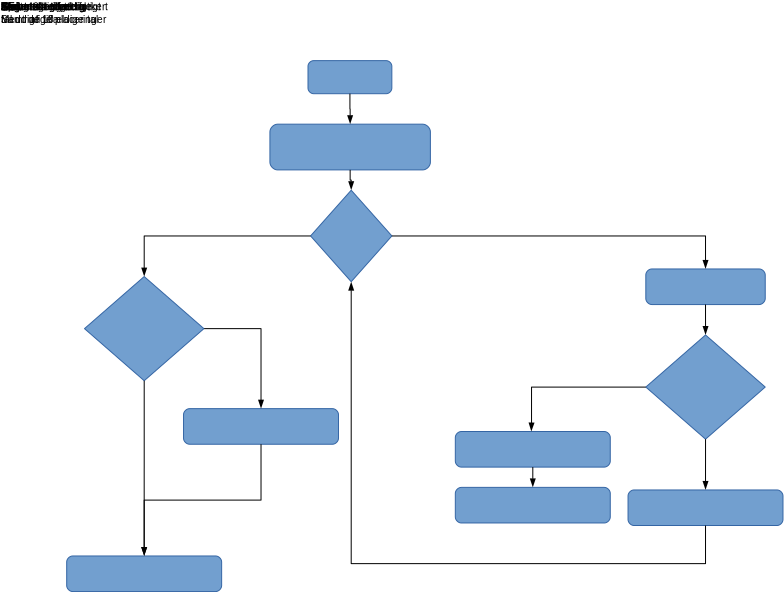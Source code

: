 <?xml version="1.0" encoding="UTF-8"?>
<dia:diagram xmlns:dia="http://www.lysator.liu.se/~alla/dia/">
  <dia:layer name="Background" visible="true" connectable="true" active="true">
    <dia:group>
      <dia:attribute name="meta">
        <dia:composite type="dict"/>
      </dia:attribute>
      <dia:attribute name="matrix"/>
      <dia:group>
        <dia:attribute name="meta">
          <dia:composite type="dict"/>
        </dia:attribute>
        <dia:attribute name="matrix"/>
        <dia:group>
          <dia:attribute name="meta">
            <dia:composite type="dict">
              <dia:attribute name="id">
                <dia:string>#container-id1#</dia:string>
              </dia:attribute>
            </dia:composite>
          </dia:attribute>
          <dia:attribute name="matrix"/>
          <dia:group>
            <dia:attribute name="meta">
              <dia:composite type="dict">
                <dia:attribute name="id">
                  <dia:string>#id1#</dia:string>
                </dia:attribute>
              </dia:composite>
            </dia:attribute>
            <dia:attribute name="matrix"/>
            <dia:group>
              <dia:attribute name="meta">
                <dia:composite type="dict"/>
              </dia:attribute>
              <dia:attribute name="matrix"/>
              <dia:group>
                <dia:attribute name="meta">
                  <dia:composite type="dict"/>
                </dia:attribute>
                <dia:attribute name="matrix"/>
                <dia:group>
                  <dia:attribute name="meta">
                    <dia:composite type="dict">
                      <dia:attribute name="id">
                        <dia:string>#id3#</dia:string>
                      </dia:attribute>
                    </dia:composite>
                  </dia:attribute>
                  <dia:attribute name="matrix"/>
                  <dia:object type="Standard - Box" version="0" id="O0">
                    <dia:attribute name="obj_pos">
                      <dia:point val="15.349,2.522"/>
                    </dia:attribute>
                    <dia:attribute name="obj_bb">
                      <dia:rectangle val="15.335,2.508;19.558,4.191"/>
                    </dia:attribute>
                    <dia:attribute name="elem_corner">
                      <dia:point val="15.349,2.522"/>
                    </dia:attribute>
                    <dia:attribute name="elem_width">
                      <dia:real val="4.195"/>
                    </dia:attribute>
                    <dia:attribute name="elem_height">
                      <dia:real val="1.655"/>
                    </dia:attribute>
                    <dia:attribute name="border_width">
                      <dia:real val="0.028"/>
                    </dia:attribute>
                    <dia:attribute name="border_color">
                      <dia:color val="#ffffff00"/>
                    </dia:attribute>
                    <dia:attribute name="inner_color">
                      <dia:color val="#00000000"/>
                    </dia:attribute>
                    <dia:attribute name="show_background">
                      <dia:boolean val="false"/>
                    </dia:attribute>
                    <dia:attribute name="line_join">
                      <dia:enum val="1"/>
                    </dia:attribute>
                  </dia:object>
                  <dia:object type="Standard - Path" version="0" id="O1">
                    <dia:attribute name="obj_pos">
                      <dia:point val="15.625,2.523"/>
                    </dia:attribute>
                    <dia:attribute name="obj_bb">
                      <dia:rectangle val="15.336,2.509;19.556,4.189"/>
                    </dia:attribute>
                    <dia:attribute name="meta">
                      <dia:composite type="dict"/>
                    </dia:attribute>
                    <dia:attribute name="bez_points">
                      <dia:bezpoint type="moveto" p1="15.625,2.523"/>
                      <dia:bezpoint type="curveto" p1="15.487,2.523" p2="15.35,2.66" p3="15.35,2.798"/>
                      <dia:bezpoint type="lineto" p1="15.35,3.899"/>
                      <dia:bezpoint type="curveto" p1="15.35,4.037" p2="15.487,4.175" p3="15.625,4.175"/>
                      <dia:bezpoint type="lineto" p1="19.266,4.175"/>
                      <dia:bezpoint type="curveto" p1="19.404,4.175" p2="19.542,4.037" p3="19.542,3.899"/>
                      <dia:bezpoint type="lineto" p1="19.542,2.798"/>
                      <dia:bezpoint type="curveto" p1="19.542,2.66" p2="19.404,2.523" p3="19.266,2.523"/>
                      <dia:bezpoint type="lineto" p1="15.625,2.523"/>
                      <dia:bezpoint type="moveto" p1="15.35,2.523"/>
                      <dia:bezpoint type="lineto" p1="15.35,2.523"/>
                      <dia:bezpoint type="moveto" p1="19.542,4.175"/>
                      <dia:bezpoint type="lineto" p1="19.542,4.175"/>
                    </dia:attribute>
                    <dia:attribute name="stroke_or_fill">
                      <dia:enum val="3"/>
                    </dia:attribute>
                    <dia:attribute name="line_width">
                      <dia:real val="0.028"/>
                    </dia:attribute>
                    <dia:attribute name="line_colour">
                      <dia:color val="#ffffff00"/>
                    </dia:attribute>
                    <dia:attribute name="line_style">
                      <dia:enum val="0"/>
                      <dia:real val="1"/>
                    </dia:attribute>
                    <dia:attribute name="line_join">
                      <dia:enum val="1"/>
                    </dia:attribute>
                    <dia:attribute name="line_caps">
                      <dia:enum val="0"/>
                    </dia:attribute>
                    <dia:attribute name="fill_colour">
                      <dia:color val="#729fcfff"/>
                    </dia:attribute>
                    <dia:attribute name="show_control_lines">
                      <dia:boolean val="false"/>
                    </dia:attribute>
                    <dia:attribute name="pattern"/>
                  </dia:object>
                  <dia:object type="Standard - Beziergon" version="0" id="O2">
                    <dia:attribute name="obj_pos">
                      <dia:point val="15.625,2.523"/>
                    </dia:attribute>
                    <dia:attribute name="obj_bb">
                      <dia:rectangle val="15.336,2.509;19.556,4.189"/>
                    </dia:attribute>
                    <dia:attribute name="bez_points">
                      <dia:point val="15.625,2.523"/>
                      <dia:point val="15.487,2.523"/>
                      <dia:point val="15.35,2.66"/>
                      <dia:point val="15.35,2.798"/>
                      <dia:point val="15.35,3.165"/>
                      <dia:point val="15.35,3.532"/>
                      <dia:point val="15.35,3.899"/>
                      <dia:point val="15.35,4.037"/>
                      <dia:point val="15.487,4.175"/>
                      <dia:point val="15.625,4.175"/>
                      <dia:point val="16.839,4.175"/>
                      <dia:point val="18.052,4.175"/>
                      <dia:point val="19.266,4.175"/>
                      <dia:point val="19.404,4.175"/>
                      <dia:point val="19.542,4.037"/>
                      <dia:point val="19.542,3.899"/>
                      <dia:point val="19.542,3.532"/>
                      <dia:point val="19.542,3.165"/>
                      <dia:point val="19.542,2.798"/>
                      <dia:point val="19.542,2.66"/>
                      <dia:point val="19.404,2.523"/>
                      <dia:point val="19.266,2.523"/>
                      <dia:point val="18.052,2.523"/>
                      <dia:point val="16.839,2.523"/>
                    </dia:attribute>
                    <dia:attribute name="corner_types">
                      <dia:enum val="2"/>
                      <dia:enum val="2"/>
                      <dia:enum val="2"/>
                      <dia:enum val="2"/>
                      <dia:enum val="2"/>
                      <dia:enum val="2"/>
                      <dia:enum val="2"/>
                      <dia:enum val="2"/>
                      <dia:enum val="2"/>
                    </dia:attribute>
                    <dia:attribute name="line_color">
                      <dia:color val="#3465a4ff"/>
                    </dia:attribute>
                    <dia:attribute name="line_width">
                      <dia:real val="0.028"/>
                    </dia:attribute>
                    <dia:attribute name="inner_color">
                      <dia:color val="#00000000"/>
                    </dia:attribute>
                    <dia:attribute name="show_background">
                      <dia:boolean val="false"/>
                    </dia:attribute>
                    <dia:attribute name="line_join">
                      <dia:enum val="1"/>
                    </dia:attribute>
                  </dia:object>
                  <dia:object type="Standard - Beziergon" version="0" id="O3">
                    <dia:attribute name="obj_pos">
                      <dia:point val="15.35,2.523"/>
                    </dia:attribute>
                    <dia:attribute name="obj_bb">
                      <dia:rectangle val="15.35,2.523;15.35,2.523"/>
                    </dia:attribute>
                    <dia:attribute name="bez_points">
                      <dia:point val="15.35,2.523"/>
                      <dia:point val="15.35,2.523"/>
                      <dia:point val="15.35,2.523"/>
                      <dia:point val="15.35,2.523"/>
                      <dia:point val="15.35,2.523"/>
                      <dia:point val="15.35,2.523"/>
                    </dia:attribute>
                    <dia:attribute name="corner_types">
                      <dia:enum val="2"/>
                      <dia:enum val="2"/>
                      <dia:enum val="2"/>
                    </dia:attribute>
                    <dia:attribute name="line_color">
                      <dia:color val="#3465a4ff"/>
                    </dia:attribute>
                    <dia:attribute name="line_width">
                      <dia:real val="0.028"/>
                    </dia:attribute>
                    <dia:attribute name="inner_color">
                      <dia:color val="#00000000"/>
                    </dia:attribute>
                    <dia:attribute name="show_background">
                      <dia:boolean val="false"/>
                    </dia:attribute>
                    <dia:attribute name="line_join">
                      <dia:enum val="1"/>
                    </dia:attribute>
                  </dia:object>
                  <dia:object type="Standard - Beziergon" version="0" id="O4">
                    <dia:attribute name="obj_pos">
                      <dia:point val="19.542,4.175"/>
                    </dia:attribute>
                    <dia:attribute name="obj_bb">
                      <dia:rectangle val="19.542,4.175;19.542,4.175"/>
                    </dia:attribute>
                    <dia:attribute name="bez_points">
                      <dia:point val="19.542,4.175"/>
                      <dia:point val="19.542,4.175"/>
                      <dia:point val="19.542,4.175"/>
                      <dia:point val="19.542,4.175"/>
                      <dia:point val="19.542,4.175"/>
                      <dia:point val="19.542,4.175"/>
                    </dia:attribute>
                    <dia:attribute name="corner_types">
                      <dia:enum val="2"/>
                      <dia:enum val="2"/>
                      <dia:enum val="2"/>
                    </dia:attribute>
                    <dia:attribute name="line_color">
                      <dia:color val="#3465a4ff"/>
                    </dia:attribute>
                    <dia:attribute name="line_width">
                      <dia:real val="0.028"/>
                    </dia:attribute>
                    <dia:attribute name="inner_color">
                      <dia:color val="#00000000"/>
                    </dia:attribute>
                    <dia:attribute name="show_background">
                      <dia:boolean val="false"/>
                    </dia:attribute>
                    <dia:attribute name="line_join">
                      <dia:enum val="1"/>
                    </dia:attribute>
                  </dia:object>
                  <dia:object type="Standard - Text" version="1" id="O5">
                    <dia:attribute name="obj_pos">
                      <dia:point val="0,0"/>
                    </dia:attribute>
                    <dia:attribute name="obj_bb">
                      <dia:rectangle val="0,-0.46;1.073,0.11"/>
                    </dia:attribute>
                    <dia:attribute name="text">
                      <dia:composite type="text">
                        <dia:attribute name="string">
                          <dia:string>#Start#</dia:string>
                        </dia:attribute>
                        <dia:attribute name="font">
                          <dia:font family="Liberation Sans" style="0" name="Courier"/>
                        </dia:attribute>
                        <dia:attribute name="height">
                          <dia:real val="0.635"/>
                        </dia:attribute>
                        <dia:attribute name="pos">
                          <dia:point val="0,0"/>
                        </dia:attribute>
                        <dia:attribute name="color">
                          <dia:color val="#000000ff"/>
                        </dia:attribute>
                        <dia:attribute name="alignment">
                          <dia:enum val="0"/>
                        </dia:attribute>
                      </dia:composite>
                    </dia:attribute>
                    <dia:attribute name="valign">
                      <dia:enum val="3"/>
                    </dia:attribute>
                  </dia:object>
                </dia:group>
              </dia:group>
              <dia:group>
                <dia:attribute name="meta">
                  <dia:composite type="dict"/>
                </dia:attribute>
                <dia:attribute name="matrix"/>
                <dia:group>
                  <dia:attribute name="meta">
                    <dia:composite type="dict">
                      <dia:attribute name="id">
                        <dia:string>#id4#</dia:string>
                      </dia:attribute>
                    </dia:composite>
                  </dia:attribute>
                  <dia:attribute name="matrix"/>
                  <dia:object type="Standard - Box" version="0" id="O6">
                    <dia:attribute name="obj_pos">
                      <dia:point val="13.445,5.698"/>
                    </dia:attribute>
                    <dia:attribute name="obj_bb">
                      <dia:rectangle val="13.431,5.684;21.485,8.002"/>
                    </dia:attribute>
                    <dia:attribute name="elem_corner">
                      <dia:point val="13.445,5.698"/>
                    </dia:attribute>
                    <dia:attribute name="elem_width">
                      <dia:real val="8.026"/>
                    </dia:attribute>
                    <dia:attribute name="elem_height">
                      <dia:real val="2.29"/>
                    </dia:attribute>
                    <dia:attribute name="border_width">
                      <dia:real val="0.028"/>
                    </dia:attribute>
                    <dia:attribute name="border_color">
                      <dia:color val="#ffffff00"/>
                    </dia:attribute>
                    <dia:attribute name="inner_color">
                      <dia:color val="#00000000"/>
                    </dia:attribute>
                    <dia:attribute name="show_background">
                      <dia:boolean val="false"/>
                    </dia:attribute>
                    <dia:attribute name="line_join">
                      <dia:enum val="1"/>
                    </dia:attribute>
                  </dia:object>
                  <dia:object type="Standard - Path" version="0" id="O7">
                    <dia:attribute name="obj_pos">
                      <dia:point val="13.827,5.699"/>
                    </dia:attribute>
                    <dia:attribute name="obj_bb">
                      <dia:rectangle val="13.432,5.685;21.483,8.0"/>
                    </dia:attribute>
                    <dia:attribute name="meta">
                      <dia:composite type="dict"/>
                    </dia:attribute>
                    <dia:attribute name="bez_points">
                      <dia:bezpoint type="moveto" p1="13.827,5.699"/>
                      <dia:bezpoint type="curveto" p1="13.636,5.699" p2="13.446,5.889" p3="13.446,6.08"/>
                      <dia:bezpoint type="lineto" p1="13.446,7.604"/>
                      <dia:bezpoint type="curveto" p1="13.446,7.795" p2="13.636,7.986" p3="13.827,7.986"/>
                      <dia:bezpoint type="lineto" p1="21.087,7.986"/>
                      <dia:bezpoint type="curveto" p1="21.278,7.986" p2="21.469,7.795" p3="21.469,7.604"/>
                      <dia:bezpoint type="lineto" p1="21.469,6.08"/>
                      <dia:bezpoint type="curveto" p1="21.469,5.889" p2="21.278,5.699" p3="21.087,5.699"/>
                      <dia:bezpoint type="lineto" p1="13.827,5.699"/>
                      <dia:bezpoint type="moveto" p1="13.446,5.699"/>
                      <dia:bezpoint type="lineto" p1="13.446,5.699"/>
                      <dia:bezpoint type="moveto" p1="21.469,7.986"/>
                      <dia:bezpoint type="lineto" p1="21.469,7.986"/>
                    </dia:attribute>
                    <dia:attribute name="stroke_or_fill">
                      <dia:enum val="3"/>
                    </dia:attribute>
                    <dia:attribute name="line_width">
                      <dia:real val="0.028"/>
                    </dia:attribute>
                    <dia:attribute name="line_colour">
                      <dia:color val="#ffffff00"/>
                    </dia:attribute>
                    <dia:attribute name="line_style">
                      <dia:enum val="0"/>
                      <dia:real val="1"/>
                    </dia:attribute>
                    <dia:attribute name="line_join">
                      <dia:enum val="1"/>
                    </dia:attribute>
                    <dia:attribute name="line_caps">
                      <dia:enum val="0"/>
                    </dia:attribute>
                    <dia:attribute name="fill_colour">
                      <dia:color val="#729fcfff"/>
                    </dia:attribute>
                    <dia:attribute name="show_control_lines">
                      <dia:boolean val="false"/>
                    </dia:attribute>
                    <dia:attribute name="pattern"/>
                  </dia:object>
                  <dia:object type="Standard - Beziergon" version="0" id="O8">
                    <dia:attribute name="obj_pos">
                      <dia:point val="13.827,5.699"/>
                    </dia:attribute>
                    <dia:attribute name="obj_bb">
                      <dia:rectangle val="13.432,5.685;21.483,8.0"/>
                    </dia:attribute>
                    <dia:attribute name="bez_points">
                      <dia:point val="13.827,5.699"/>
                      <dia:point val="13.636,5.699"/>
                      <dia:point val="13.446,5.889"/>
                      <dia:point val="13.446,6.08"/>
                      <dia:point val="13.446,6.588"/>
                      <dia:point val="13.446,7.096"/>
                      <dia:point val="13.446,7.604"/>
                      <dia:point val="13.446,7.795"/>
                      <dia:point val="13.636,7.986"/>
                      <dia:point val="13.827,7.986"/>
                      <dia:point val="16.247,7.986"/>
                      <dia:point val="18.667,7.986"/>
                      <dia:point val="21.087,7.986"/>
                      <dia:point val="21.278,7.986"/>
                      <dia:point val="21.469,7.795"/>
                      <dia:point val="21.469,7.604"/>
                      <dia:point val="21.469,7.096"/>
                      <dia:point val="21.469,6.588"/>
                      <dia:point val="21.469,6.08"/>
                      <dia:point val="21.469,5.889"/>
                      <dia:point val="21.278,5.699"/>
                      <dia:point val="21.087,5.699"/>
                      <dia:point val="18.667,5.699"/>
                      <dia:point val="16.247,5.699"/>
                    </dia:attribute>
                    <dia:attribute name="corner_types">
                      <dia:enum val="2"/>
                      <dia:enum val="2"/>
                      <dia:enum val="2"/>
                      <dia:enum val="2"/>
                      <dia:enum val="2"/>
                      <dia:enum val="2"/>
                      <dia:enum val="2"/>
                      <dia:enum val="2"/>
                      <dia:enum val="2"/>
                    </dia:attribute>
                    <dia:attribute name="line_color">
                      <dia:color val="#3465a4ff"/>
                    </dia:attribute>
                    <dia:attribute name="line_width">
                      <dia:real val="0.028"/>
                    </dia:attribute>
                    <dia:attribute name="inner_color">
                      <dia:color val="#00000000"/>
                    </dia:attribute>
                    <dia:attribute name="show_background">
                      <dia:boolean val="false"/>
                    </dia:attribute>
                    <dia:attribute name="line_join">
                      <dia:enum val="1"/>
                    </dia:attribute>
                  </dia:object>
                  <dia:object type="Standard - Beziergon" version="0" id="O9">
                    <dia:attribute name="obj_pos">
                      <dia:point val="13.446,5.699"/>
                    </dia:attribute>
                    <dia:attribute name="obj_bb">
                      <dia:rectangle val="13.446,5.699;13.446,5.699"/>
                    </dia:attribute>
                    <dia:attribute name="bez_points">
                      <dia:point val="13.446,5.699"/>
                      <dia:point val="13.446,5.699"/>
                      <dia:point val="13.446,5.699"/>
                      <dia:point val="13.446,5.699"/>
                      <dia:point val="13.446,5.699"/>
                      <dia:point val="13.446,5.699"/>
                    </dia:attribute>
                    <dia:attribute name="corner_types">
                      <dia:enum val="2"/>
                      <dia:enum val="2"/>
                      <dia:enum val="2"/>
                    </dia:attribute>
                    <dia:attribute name="line_color">
                      <dia:color val="#3465a4ff"/>
                    </dia:attribute>
                    <dia:attribute name="line_width">
                      <dia:real val="0.028"/>
                    </dia:attribute>
                    <dia:attribute name="inner_color">
                      <dia:color val="#00000000"/>
                    </dia:attribute>
                    <dia:attribute name="show_background">
                      <dia:boolean val="false"/>
                    </dia:attribute>
                    <dia:attribute name="line_join">
                      <dia:enum val="1"/>
                    </dia:attribute>
                  </dia:object>
                  <dia:object type="Standard - Beziergon" version="0" id="O10">
                    <dia:attribute name="obj_pos">
                      <dia:point val="21.469,7.986"/>
                    </dia:attribute>
                    <dia:attribute name="obj_bb">
                      <dia:rectangle val="21.469,7.986;21.469,7.986"/>
                    </dia:attribute>
                    <dia:attribute name="bez_points">
                      <dia:point val="21.469,7.986"/>
                      <dia:point val="21.469,7.986"/>
                      <dia:point val="21.469,7.986"/>
                      <dia:point val="21.469,7.986"/>
                      <dia:point val="21.469,7.986"/>
                      <dia:point val="21.469,7.986"/>
                    </dia:attribute>
                    <dia:attribute name="corner_types">
                      <dia:enum val="2"/>
                      <dia:enum val="2"/>
                      <dia:enum val="2"/>
                    </dia:attribute>
                    <dia:attribute name="line_color">
                      <dia:color val="#3465a4ff"/>
                    </dia:attribute>
                    <dia:attribute name="line_width">
                      <dia:real val="0.028"/>
                    </dia:attribute>
                    <dia:attribute name="inner_color">
                      <dia:color val="#00000000"/>
                    </dia:attribute>
                    <dia:attribute name="show_background">
                      <dia:boolean val="false"/>
                    </dia:attribute>
                    <dia:attribute name="line_join">
                      <dia:enum val="1"/>
                    </dia:attribute>
                  </dia:object>
                  <dia:object type="Standard - Text" version="1" id="O11">
                    <dia:attribute name="obj_pos">
                      <dia:point val="0,0"/>
                    </dia:attribute>
                    <dia:attribute name="obj_bb">
                      <dia:rectangle val="0,-0.46;4.457,0.745"/>
                    </dia:attribute>
                    <dia:attribute name="text">
                      <dia:composite type="text">
                        <dia:attribute name="string">
                          <dia:string>#Generer 4 tilfældige
tal ud af 10#</dia:string>
                        </dia:attribute>
                        <dia:attribute name="font">
                          <dia:font family="Liberation Sans" style="0" name="Courier"/>
                        </dia:attribute>
                        <dia:attribute name="height">
                          <dia:real val="0.635"/>
                        </dia:attribute>
                        <dia:attribute name="pos">
                          <dia:point val="0,0"/>
                        </dia:attribute>
                        <dia:attribute name="color">
                          <dia:color val="#000000ff"/>
                        </dia:attribute>
                        <dia:attribute name="alignment">
                          <dia:enum val="0"/>
                        </dia:attribute>
                      </dia:composite>
                    </dia:attribute>
                    <dia:attribute name="valign">
                      <dia:enum val="3"/>
                    </dia:attribute>
                  </dia:object>
                </dia:group>
              </dia:group>
              <dia:group>
                <dia:attribute name="meta">
                  <dia:composite type="dict"/>
                </dia:attribute>
                <dia:attribute name="matrix"/>
                <dia:group>
                  <dia:attribute name="meta">
                    <dia:composite type="dict">
                      <dia:attribute name="id">
                        <dia:string>#id5#</dia:string>
                      </dia:attribute>
                    </dia:composite>
                  </dia:attribute>
                  <dia:attribute name="matrix"/>
                  <dia:object type="Standard - Box" version="0" id="O12">
                    <dia:attribute name="obj_pos">
                      <dia:point val="17.307,4.174"/>
                    </dia:attribute>
                    <dia:attribute name="obj_bb">
                      <dia:rectangle val="17.293,4.16;17.622,5.714"/>
                    </dia:attribute>
                    <dia:attribute name="elem_corner">
                      <dia:point val="17.307,4.174"/>
                    </dia:attribute>
                    <dia:attribute name="elem_width">
                      <dia:real val="0.301"/>
                    </dia:attribute>
                    <dia:attribute name="elem_height">
                      <dia:real val="1.526"/>
                    </dia:attribute>
                    <dia:attribute name="border_width">
                      <dia:real val="0.028"/>
                    </dia:attribute>
                    <dia:attribute name="border_color">
                      <dia:color val="#ffffff00"/>
                    </dia:attribute>
                    <dia:attribute name="inner_color">
                      <dia:color val="#00000000"/>
                    </dia:attribute>
                    <dia:attribute name="show_background">
                      <dia:boolean val="false"/>
                    </dia:attribute>
                    <dia:attribute name="line_join">
                      <dia:enum val="1"/>
                    </dia:attribute>
                  </dia:object>
                  <dia:object type="Standard - BezierLine" version="0" id="O13">
                    <dia:attribute name="obj_pos">
                      <dia:point val="17.446,4.175"/>
                    </dia:attribute>
                    <dia:attribute name="obj_bb">
                      <dia:rectangle val="17.432,4.161;17.471,5.283"/>
                    </dia:attribute>
                    <dia:attribute name="bez_points">
                      <dia:point val="17.446,4.175"/>
                      <dia:point val="17.446,4.429"/>
                      <dia:point val="17.446,4.683"/>
                      <dia:point val="17.446,4.937"/>
                      <dia:point val="17.45,4.937"/>
                      <dia:point val="17.453,4.937"/>
                      <dia:point val="17.457,4.937"/>
                      <dia:point val="17.457,5.048"/>
                      <dia:point val="17.457,5.158"/>
                      <dia:point val="17.457,5.269"/>
                    </dia:attribute>
                    <dia:attribute name="corner_types">
                      <dia:enum val="2"/>
                      <dia:enum val="2"/>
                      <dia:enum val="2"/>
                      <dia:enum val="2"/>
                    </dia:attribute>
                    <dia:attribute name="line_width">
                      <dia:real val="0.028"/>
                    </dia:attribute>
                    <dia:attribute name="line_join">
                      <dia:enum val="1"/>
                    </dia:attribute>
                  </dia:object>
                  <dia:object type="Standard - Beziergon" version="0" id="O14">
                    <dia:attribute name="obj_pos">
                      <dia:point val="17.457,5.699"/>
                    </dia:attribute>
                    <dia:attribute name="obj_bb">
                      <dia:rectangle val="17.287,5.235;17.627,5.744"/>
                    </dia:attribute>
                    <dia:attribute name="bez_points">
                      <dia:point val="17.457,5.699"/>
                      <dia:point val="17.507,5.549"/>
                      <dia:point val="17.557,5.399"/>
                      <dia:point val="17.607,5.249"/>
                      <dia:point val="17.507,5.249"/>
                      <dia:point val="17.407,5.249"/>
                      <dia:point val="17.307,5.249"/>
                      <dia:point val="17.357,5.399"/>
                      <dia:point val="17.407,5.549"/>
                    </dia:attribute>
                    <dia:attribute name="corner_types">
                      <dia:enum val="2"/>
                      <dia:enum val="2"/>
                      <dia:enum val="2"/>
                      <dia:enum val="2"/>
                    </dia:attribute>
                    <dia:attribute name="line_color">
                      <dia:color val="#ffffff00"/>
                    </dia:attribute>
                    <dia:attribute name="line_width">
                      <dia:real val="0.028"/>
                    </dia:attribute>
                    <dia:attribute name="inner_color">
                      <dia:color val="#000000ff"/>
                    </dia:attribute>
                    <dia:attribute name="show_background">
                      <dia:boolean val="true"/>
                    </dia:attribute>
                    <dia:attribute name="line_join">
                      <dia:enum val="1"/>
                    </dia:attribute>
                  </dia:object>
                </dia:group>
              </dia:group>
              <dia:group>
                <dia:attribute name="meta">
                  <dia:composite type="dict"/>
                </dia:attribute>
                <dia:attribute name="matrix"/>
                <dia:group>
                  <dia:attribute name="meta">
                    <dia:composite type="dict">
                      <dia:attribute name="id">
                        <dia:string>#id6#</dia:string>
                      </dia:attribute>
                    </dia:composite>
                  </dia:attribute>
                  <dia:attribute name="matrix"/>
                  <dia:object type="Standard - Box" version="0" id="O15">
                    <dia:attribute name="obj_pos">
                      <dia:point val="32.24,12.937"/>
                    </dia:attribute>
                    <dia:attribute name="obj_bb">
                      <dia:rectangle val="32.226,12.923;38.227,14.733"/>
                    </dia:attribute>
                    <dia:attribute name="elem_corner">
                      <dia:point val="32.24,12.937"/>
                    </dia:attribute>
                    <dia:attribute name="elem_width">
                      <dia:real val="5.973"/>
                    </dia:attribute>
                    <dia:attribute name="elem_height">
                      <dia:real val="1.782"/>
                    </dia:attribute>
                    <dia:attribute name="border_width">
                      <dia:real val="0.028"/>
                    </dia:attribute>
                    <dia:attribute name="border_color">
                      <dia:color val="#ffffff00"/>
                    </dia:attribute>
                    <dia:attribute name="inner_color">
                      <dia:color val="#00000000"/>
                    </dia:attribute>
                    <dia:attribute name="show_background">
                      <dia:boolean val="false"/>
                    </dia:attribute>
                    <dia:attribute name="line_join">
                      <dia:enum val="1"/>
                    </dia:attribute>
                  </dia:object>
                  <dia:object type="Standard - Path" version="0" id="O16">
                    <dia:attribute name="obj_pos">
                      <dia:point val="32.537,12.938"/>
                    </dia:attribute>
                    <dia:attribute name="obj_bb">
                      <dia:rectangle val="32.227,12.924;38.225,14.731"/>
                    </dia:attribute>
                    <dia:attribute name="meta">
                      <dia:composite type="dict"/>
                    </dia:attribute>
                    <dia:attribute name="bez_points">
                      <dia:bezpoint type="moveto" p1="32.537,12.938"/>
                      <dia:bezpoint type="curveto" p1="32.389,12.938" p2="32.241,13.086" p3="32.241,13.234"/>
                      <dia:bezpoint type="lineto" p1="32.241,14.42"/>
                      <dia:bezpoint type="curveto" p1="32.241,14.568" p2="32.389,14.717" p3="32.537,14.717"/>
                      <dia:bezpoint type="lineto" p1="37.914,14.717"/>
                      <dia:bezpoint type="curveto" p1="38.062,14.717" p2="38.211,14.568" p3="38.211,14.42"/>
                      <dia:bezpoint type="lineto" p1="38.211,13.234"/>
                      <dia:bezpoint type="curveto" p1="38.211,13.086" p2="38.062,12.938" p3="37.914,12.938"/>
                      <dia:bezpoint type="lineto" p1="32.537,12.938"/>
                      <dia:bezpoint type="moveto" p1="32.241,12.938"/>
                      <dia:bezpoint type="lineto" p1="32.241,12.938"/>
                      <dia:bezpoint type="moveto" p1="38.211,14.717"/>
                      <dia:bezpoint type="lineto" p1="38.211,14.717"/>
                    </dia:attribute>
                    <dia:attribute name="stroke_or_fill">
                      <dia:enum val="3"/>
                    </dia:attribute>
                    <dia:attribute name="line_width">
                      <dia:real val="0.028"/>
                    </dia:attribute>
                    <dia:attribute name="line_colour">
                      <dia:color val="#ffffff00"/>
                    </dia:attribute>
                    <dia:attribute name="line_style">
                      <dia:enum val="0"/>
                      <dia:real val="1"/>
                    </dia:attribute>
                    <dia:attribute name="line_join">
                      <dia:enum val="1"/>
                    </dia:attribute>
                    <dia:attribute name="line_caps">
                      <dia:enum val="0"/>
                    </dia:attribute>
                    <dia:attribute name="fill_colour">
                      <dia:color val="#729fcfff"/>
                    </dia:attribute>
                    <dia:attribute name="show_control_lines">
                      <dia:boolean val="false"/>
                    </dia:attribute>
                    <dia:attribute name="pattern"/>
                  </dia:object>
                  <dia:object type="Standard - Beziergon" version="0" id="O17">
                    <dia:attribute name="obj_pos">
                      <dia:point val="32.537,12.938"/>
                    </dia:attribute>
                    <dia:attribute name="obj_bb">
                      <dia:rectangle val="32.227,12.924;38.225,14.731"/>
                    </dia:attribute>
                    <dia:attribute name="bez_points">
                      <dia:point val="32.537,12.938"/>
                      <dia:point val="32.389,12.938"/>
                      <dia:point val="32.241,13.086"/>
                      <dia:point val="32.241,13.234"/>
                      <dia:point val="32.241,13.629"/>
                      <dia:point val="32.241,14.025"/>
                      <dia:point val="32.241,14.42"/>
                      <dia:point val="32.241,14.568"/>
                      <dia:point val="32.389,14.717"/>
                      <dia:point val="32.537,14.717"/>
                      <dia:point val="34.329,14.717"/>
                      <dia:point val="36.122,14.717"/>
                      <dia:point val="37.914,14.717"/>
                      <dia:point val="38.062,14.717"/>
                      <dia:point val="38.211,14.568"/>
                      <dia:point val="38.211,14.42"/>
                      <dia:point val="38.211,14.025"/>
                      <dia:point val="38.211,13.629"/>
                      <dia:point val="38.211,13.234"/>
                      <dia:point val="38.211,13.086"/>
                      <dia:point val="38.062,12.938"/>
                      <dia:point val="37.914,12.938"/>
                      <dia:point val="36.122,12.938"/>
                      <dia:point val="34.329,12.938"/>
                    </dia:attribute>
                    <dia:attribute name="corner_types">
                      <dia:enum val="2"/>
                      <dia:enum val="2"/>
                      <dia:enum val="2"/>
                      <dia:enum val="2"/>
                      <dia:enum val="2"/>
                      <dia:enum val="2"/>
                      <dia:enum val="2"/>
                      <dia:enum val="2"/>
                      <dia:enum val="2"/>
                    </dia:attribute>
                    <dia:attribute name="line_color">
                      <dia:color val="#3465a4ff"/>
                    </dia:attribute>
                    <dia:attribute name="line_width">
                      <dia:real val="0.028"/>
                    </dia:attribute>
                    <dia:attribute name="inner_color">
                      <dia:color val="#00000000"/>
                    </dia:attribute>
                    <dia:attribute name="show_background">
                      <dia:boolean val="false"/>
                    </dia:attribute>
                    <dia:attribute name="line_join">
                      <dia:enum val="1"/>
                    </dia:attribute>
                  </dia:object>
                  <dia:object type="Standard - Beziergon" version="0" id="O18">
                    <dia:attribute name="obj_pos">
                      <dia:point val="32.241,12.938"/>
                    </dia:attribute>
                    <dia:attribute name="obj_bb">
                      <dia:rectangle val="32.241,12.938;32.241,12.938"/>
                    </dia:attribute>
                    <dia:attribute name="bez_points">
                      <dia:point val="32.241,12.938"/>
                      <dia:point val="32.241,12.938"/>
                      <dia:point val="32.241,12.938"/>
                      <dia:point val="32.241,12.938"/>
                      <dia:point val="32.241,12.938"/>
                      <dia:point val="32.241,12.938"/>
                    </dia:attribute>
                    <dia:attribute name="corner_types">
                      <dia:enum val="2"/>
                      <dia:enum val="2"/>
                      <dia:enum val="2"/>
                    </dia:attribute>
                    <dia:attribute name="line_color">
                      <dia:color val="#3465a4ff"/>
                    </dia:attribute>
                    <dia:attribute name="line_width">
                      <dia:real val="0.028"/>
                    </dia:attribute>
                    <dia:attribute name="inner_color">
                      <dia:color val="#00000000"/>
                    </dia:attribute>
                    <dia:attribute name="show_background">
                      <dia:boolean val="false"/>
                    </dia:attribute>
                    <dia:attribute name="line_join">
                      <dia:enum val="1"/>
                    </dia:attribute>
                  </dia:object>
                  <dia:object type="Standard - Beziergon" version="0" id="O19">
                    <dia:attribute name="obj_pos">
                      <dia:point val="38.211,14.717"/>
                    </dia:attribute>
                    <dia:attribute name="obj_bb">
                      <dia:rectangle val="38.211,14.717;38.211,14.717"/>
                    </dia:attribute>
                    <dia:attribute name="bez_points">
                      <dia:point val="38.211,14.717"/>
                      <dia:point val="38.211,14.717"/>
                      <dia:point val="38.211,14.717"/>
                      <dia:point val="38.211,14.717"/>
                      <dia:point val="38.211,14.717"/>
                      <dia:point val="38.211,14.717"/>
                    </dia:attribute>
                    <dia:attribute name="corner_types">
                      <dia:enum val="2"/>
                      <dia:enum val="2"/>
                      <dia:enum val="2"/>
                    </dia:attribute>
                    <dia:attribute name="line_color">
                      <dia:color val="#3465a4ff"/>
                    </dia:attribute>
                    <dia:attribute name="line_width">
                      <dia:real val="0.028"/>
                    </dia:attribute>
                    <dia:attribute name="inner_color">
                      <dia:color val="#00000000"/>
                    </dia:attribute>
                    <dia:attribute name="show_background">
                      <dia:boolean val="false"/>
                    </dia:attribute>
                    <dia:attribute name="line_join">
                      <dia:enum val="1"/>
                    </dia:attribute>
                  </dia:object>
                  <dia:object type="Standard - Text" version="1" id="O20">
                    <dia:attribute name="obj_pos">
                      <dia:point val="0,0"/>
                    </dia:attribute>
                    <dia:attribute name="obj_bb">
                      <dia:rectangle val="0,-0.46;3.555,0.11"/>
                    </dia:attribute>
                    <dia:attribute name="text">
                      <dia:composite type="text">
                        <dia:attribute name="string">
                          <dia:string>#Spørg efter gæt#</dia:string>
                        </dia:attribute>
                        <dia:attribute name="font">
                          <dia:font family="Liberation Sans" style="0" name="Courier"/>
                        </dia:attribute>
                        <dia:attribute name="height">
                          <dia:real val="0.635"/>
                        </dia:attribute>
                        <dia:attribute name="pos">
                          <dia:point val="0,0"/>
                        </dia:attribute>
                        <dia:attribute name="color">
                          <dia:color val="#000000ff"/>
                        </dia:attribute>
                        <dia:attribute name="alignment">
                          <dia:enum val="0"/>
                        </dia:attribute>
                      </dia:composite>
                    </dia:attribute>
                    <dia:attribute name="valign">
                      <dia:enum val="3"/>
                    </dia:attribute>
                  </dia:object>
                </dia:group>
              </dia:group>
              <dia:group>
                <dia:attribute name="meta">
                  <dia:composite type="dict"/>
                </dia:attribute>
                <dia:attribute name="matrix"/>
                <dia:group>
                  <dia:attribute name="meta">
                    <dia:composite type="dict">
                      <dia:attribute name="id">
                        <dia:string>#id7#</dia:string>
                      </dia:attribute>
                    </dia:composite>
                  </dia:attribute>
                  <dia:attribute name="matrix"/>
                  <dia:object type="Standard - Box" version="0" id="O21">
                    <dia:attribute name="obj_pos">
                      <dia:point val="17.36,7.984"/>
                    </dia:attribute>
                    <dia:attribute name="obj_bb">
                      <dia:rectangle val="17.346,7.97;17.675,9.016"/>
                    </dia:attribute>
                    <dia:attribute name="elem_corner">
                      <dia:point val="17.36,7.984"/>
                    </dia:attribute>
                    <dia:attribute name="elem_width">
                      <dia:real val="0.301"/>
                    </dia:attribute>
                    <dia:attribute name="elem_height">
                      <dia:real val="1.018"/>
                    </dia:attribute>
                    <dia:attribute name="border_width">
                      <dia:real val="0.028"/>
                    </dia:attribute>
                    <dia:attribute name="border_color">
                      <dia:color val="#ffffff00"/>
                    </dia:attribute>
                    <dia:attribute name="inner_color">
                      <dia:color val="#00000000"/>
                    </dia:attribute>
                    <dia:attribute name="show_background">
                      <dia:boolean val="false"/>
                    </dia:attribute>
                    <dia:attribute name="line_join">
                      <dia:enum val="1"/>
                    </dia:attribute>
                  </dia:object>
                  <dia:object type="Standard - BezierLine" version="0" id="O22">
                    <dia:attribute name="obj_pos">
                      <dia:point val="17.457,7.985"/>
                    </dia:attribute>
                    <dia:attribute name="obj_bb">
                      <dia:rectangle val="17.443,7.971;17.524,8.585"/>
                    </dia:attribute>
                    <dia:attribute name="bez_points">
                      <dia:point val="17.457,7.985"/>
                      <dia:point val="17.457,8.155"/>
                      <dia:point val="17.457,8.324"/>
                      <dia:point val="17.457,8.494"/>
                      <dia:point val="17.475,8.494"/>
                      <dia:point val="17.492,8.494"/>
                      <dia:point val="17.51,8.494"/>
                      <dia:point val="17.51,8.52"/>
                      <dia:point val="17.51,8.545"/>
                      <dia:point val="17.51,8.571"/>
                    </dia:attribute>
                    <dia:attribute name="corner_types">
                      <dia:enum val="2"/>
                      <dia:enum val="2"/>
                      <dia:enum val="2"/>
                      <dia:enum val="2"/>
                    </dia:attribute>
                    <dia:attribute name="line_width">
                      <dia:real val="0.028"/>
                    </dia:attribute>
                    <dia:attribute name="line_join">
                      <dia:enum val="1"/>
                    </dia:attribute>
                  </dia:object>
                  <dia:object type="Standard - Beziergon" version="0" id="O23">
                    <dia:attribute name="obj_pos">
                      <dia:point val="17.51,9.001"/>
                    </dia:attribute>
                    <dia:attribute name="obj_bb">
                      <dia:rectangle val="17.34,8.537;17.68,9.046"/>
                    </dia:attribute>
                    <dia:attribute name="bez_points">
                      <dia:point val="17.51,9.001"/>
                      <dia:point val="17.56,8.851"/>
                      <dia:point val="17.61,8.701"/>
                      <dia:point val="17.66,8.551"/>
                      <dia:point val="17.56,8.551"/>
                      <dia:point val="17.46,8.551"/>
                      <dia:point val="17.36,8.551"/>
                      <dia:point val="17.41,8.701"/>
                      <dia:point val="17.46,8.851"/>
                    </dia:attribute>
                    <dia:attribute name="corner_types">
                      <dia:enum val="2"/>
                      <dia:enum val="2"/>
                      <dia:enum val="2"/>
                      <dia:enum val="2"/>
                    </dia:attribute>
                    <dia:attribute name="line_color">
                      <dia:color val="#ffffff00"/>
                    </dia:attribute>
                    <dia:attribute name="line_width">
                      <dia:real val="0.028"/>
                    </dia:attribute>
                    <dia:attribute name="inner_color">
                      <dia:color val="#000000ff"/>
                    </dia:attribute>
                    <dia:attribute name="show_background">
                      <dia:boolean val="true"/>
                    </dia:attribute>
                    <dia:attribute name="line_join">
                      <dia:enum val="1"/>
                    </dia:attribute>
                  </dia:object>
                </dia:group>
              </dia:group>
              <dia:group>
                <dia:attribute name="meta">
                  <dia:composite type="dict"/>
                </dia:attribute>
                <dia:attribute name="matrix"/>
                <dia:group>
                  <dia:attribute name="meta">
                    <dia:composite type="dict">
                      <dia:attribute name="id">
                        <dia:string>#id8#</dia:string>
                      </dia:attribute>
                    </dia:composite>
                  </dia:attribute>
                  <dia:attribute name="matrix"/>
                  <dia:object type="Standard - Box" version="0" id="O24">
                    <dia:attribute name="obj_pos">
                      <dia:point val="15.477,9"/>
                    </dia:attribute>
                    <dia:attribute name="obj_bb">
                      <dia:rectangle val="15.463,8.986;19.559,13.59"/>
                    </dia:attribute>
                    <dia:attribute name="elem_corner">
                      <dia:point val="15.477,9"/>
                    </dia:attribute>
                    <dia:attribute name="elem_width">
                      <dia:real val="4.068"/>
                    </dia:attribute>
                    <dia:attribute name="elem_height">
                      <dia:real val="4.576"/>
                    </dia:attribute>
                    <dia:attribute name="border_width">
                      <dia:real val="0.028"/>
                    </dia:attribute>
                    <dia:attribute name="border_color">
                      <dia:color val="#ffffff00"/>
                    </dia:attribute>
                    <dia:attribute name="inner_color">
                      <dia:color val="#00000000"/>
                    </dia:attribute>
                    <dia:attribute name="show_background">
                      <dia:boolean val="false"/>
                    </dia:attribute>
                    <dia:attribute name="line_join">
                      <dia:enum val="1"/>
                    </dia:attribute>
                  </dia:object>
                  <dia:object type="Standard - Path" version="0" id="O25">
                    <dia:attribute name="obj_pos">
                      <dia:point val="17.51,9.001"/>
                    </dia:attribute>
                    <dia:attribute name="obj_bb">
                      <dia:rectangle val="15.459,8.981;19.562,13.595"/>
                    </dia:attribute>
                    <dia:attribute name="meta">
                      <dia:composite type="dict"/>
                    </dia:attribute>
                    <dia:attribute name="bez_points">
                      <dia:bezpoint type="moveto" p1="17.51,9.001"/>
                      <dia:bezpoint type="lineto" p1="19.543,11.287"/>
                      <dia:bezpoint type="lineto" p1="17.51,13.574"/>
                      <dia:bezpoint type="lineto" p1="15.478,11.287"/>
                      <dia:bezpoint type="lineto" p1="17.51,9.001"/>
                      <dia:bezpoint type="lineto" p1="17.51,9.001"/>
                      <dia:bezpoint type="moveto" p1="15.478,9.001"/>
                      <dia:bezpoint type="lineto" p1="15.478,9.001"/>
                      <dia:bezpoint type="moveto" p1="19.543,13.574"/>
                      <dia:bezpoint type="lineto" p1="19.543,13.574"/>
                    </dia:attribute>
                    <dia:attribute name="stroke_or_fill">
                      <dia:enum val="3"/>
                    </dia:attribute>
                    <dia:attribute name="line_width">
                      <dia:real val="0.028"/>
                    </dia:attribute>
                    <dia:attribute name="line_colour">
                      <dia:color val="#ffffff00"/>
                    </dia:attribute>
                    <dia:attribute name="line_style">
                      <dia:enum val="0"/>
                      <dia:real val="1"/>
                    </dia:attribute>
                    <dia:attribute name="line_join">
                      <dia:enum val="1"/>
                    </dia:attribute>
                    <dia:attribute name="line_caps">
                      <dia:enum val="0"/>
                    </dia:attribute>
                    <dia:attribute name="fill_colour">
                      <dia:color val="#729fcfff"/>
                    </dia:attribute>
                    <dia:attribute name="show_control_lines">
                      <dia:boolean val="false"/>
                    </dia:attribute>
                    <dia:attribute name="pattern"/>
                  </dia:object>
                  <dia:object type="Standard - Beziergon" version="0" id="O26">
                    <dia:attribute name="obj_pos">
                      <dia:point val="17.51,9.001"/>
                    </dia:attribute>
                    <dia:attribute name="obj_bb">
                      <dia:rectangle val="15.459,8.986;19.562,13.595"/>
                    </dia:attribute>
                    <dia:attribute name="bez_points">
                      <dia:point val="17.51,9.001"/>
                      <dia:point val="18.188,9.763"/>
                      <dia:point val="18.865,10.525"/>
                      <dia:point val="19.543,11.287"/>
                      <dia:point val="18.865,12.049"/>
                      <dia:point val="18.188,12.812"/>
                      <dia:point val="17.51,13.574"/>
                      <dia:point val="16.833,12.812"/>
                      <dia:point val="16.155,12.049"/>
                      <dia:point val="15.478,11.287"/>
                      <dia:point val="16.155,10.525"/>
                      <dia:point val="16.833,9.763"/>
                      <dia:point val="17.51,9.001"/>
                      <dia:point val="17.51,9.001"/>
                      <dia:point val="17.51,9.001"/>
                    </dia:attribute>
                    <dia:attribute name="corner_types">
                      <dia:enum val="2"/>
                      <dia:enum val="2"/>
                      <dia:enum val="2"/>
                      <dia:enum val="2"/>
                      <dia:enum val="2"/>
                      <dia:enum val="2"/>
                    </dia:attribute>
                    <dia:attribute name="line_color">
                      <dia:color val="#3465a4ff"/>
                    </dia:attribute>
                    <dia:attribute name="line_width">
                      <dia:real val="0.028"/>
                    </dia:attribute>
                    <dia:attribute name="inner_color">
                      <dia:color val="#00000000"/>
                    </dia:attribute>
                    <dia:attribute name="show_background">
                      <dia:boolean val="false"/>
                    </dia:attribute>
                    <dia:attribute name="line_join">
                      <dia:enum val="1"/>
                    </dia:attribute>
                  </dia:object>
                  <dia:object type="Standard - Beziergon" version="0" id="O27">
                    <dia:attribute name="obj_pos">
                      <dia:point val="15.478,9.001"/>
                    </dia:attribute>
                    <dia:attribute name="obj_bb">
                      <dia:rectangle val="15.478,9.001;15.478,9.001"/>
                    </dia:attribute>
                    <dia:attribute name="bez_points">
                      <dia:point val="15.478,9.001"/>
                      <dia:point val="15.478,9.001"/>
                      <dia:point val="15.478,9.001"/>
                      <dia:point val="15.478,9.001"/>
                      <dia:point val="15.478,9.001"/>
                      <dia:point val="15.478,9.001"/>
                    </dia:attribute>
                    <dia:attribute name="corner_types">
                      <dia:enum val="2"/>
                      <dia:enum val="2"/>
                      <dia:enum val="2"/>
                    </dia:attribute>
                    <dia:attribute name="line_color">
                      <dia:color val="#3465a4ff"/>
                    </dia:attribute>
                    <dia:attribute name="line_width">
                      <dia:real val="0.028"/>
                    </dia:attribute>
                    <dia:attribute name="inner_color">
                      <dia:color val="#00000000"/>
                    </dia:attribute>
                    <dia:attribute name="show_background">
                      <dia:boolean val="false"/>
                    </dia:attribute>
                    <dia:attribute name="line_join">
                      <dia:enum val="1"/>
                    </dia:attribute>
                  </dia:object>
                  <dia:object type="Standard - Beziergon" version="0" id="O28">
                    <dia:attribute name="obj_pos">
                      <dia:point val="19.543,13.574"/>
                    </dia:attribute>
                    <dia:attribute name="obj_bb">
                      <dia:rectangle val="19.543,13.574;19.543,13.574"/>
                    </dia:attribute>
                    <dia:attribute name="bez_points">
                      <dia:point val="19.543,13.574"/>
                      <dia:point val="19.543,13.574"/>
                      <dia:point val="19.543,13.574"/>
                      <dia:point val="19.543,13.574"/>
                      <dia:point val="19.543,13.574"/>
                      <dia:point val="19.543,13.574"/>
                    </dia:attribute>
                    <dia:attribute name="corner_types">
                      <dia:enum val="2"/>
                      <dia:enum val="2"/>
                      <dia:enum val="2"/>
                    </dia:attribute>
                    <dia:attribute name="line_color">
                      <dia:color val="#3465a4ff"/>
                    </dia:attribute>
                    <dia:attribute name="line_width">
                      <dia:real val="0.028"/>
                    </dia:attribute>
                    <dia:attribute name="inner_color">
                      <dia:color val="#00000000"/>
                    </dia:attribute>
                    <dia:attribute name="show_background">
                      <dia:boolean val="false"/>
                    </dia:attribute>
                    <dia:attribute name="line_join">
                      <dia:enum val="1"/>
                    </dia:attribute>
                  </dia:object>
                  <dia:object type="Standard - Text" version="1" id="O29">
                    <dia:attribute name="obj_pos">
                      <dia:point val="0,0"/>
                    </dia:attribute>
                    <dia:attribute name="obj_bb">
                      <dia:rectangle val="0,-0.46;2.13,0.11"/>
                    </dia:attribute>
                    <dia:attribute name="text">
                      <dia:composite type="text">
                        <dia:attribute name="string">
                          <dia:string>#Gæt &lt; 21#</dia:string>
                        </dia:attribute>
                        <dia:attribute name="font">
                          <dia:font family="Liberation Sans" style="0" name="Courier"/>
                        </dia:attribute>
                        <dia:attribute name="height">
                          <dia:real val="0.635"/>
                        </dia:attribute>
                        <dia:attribute name="pos">
                          <dia:point val="0,0"/>
                        </dia:attribute>
                        <dia:attribute name="color">
                          <dia:color val="#000000ff"/>
                        </dia:attribute>
                        <dia:attribute name="alignment">
                          <dia:enum val="0"/>
                        </dia:attribute>
                      </dia:composite>
                    </dia:attribute>
                    <dia:attribute name="valign">
                      <dia:enum val="3"/>
                    </dia:attribute>
                  </dia:object>
                </dia:group>
              </dia:group>
              <dia:group>
                <dia:attribute name="meta">
                  <dia:composite type="dict"/>
                </dia:attribute>
                <dia:attribute name="matrix"/>
                <dia:group>
                  <dia:attribute name="meta">
                    <dia:composite type="dict">
                      <dia:attribute name="id">
                        <dia:string>#id9#</dia:string>
                      </dia:attribute>
                    </dia:composite>
                  </dia:attribute>
                  <dia:attribute name="matrix"/>
                  <dia:object type="Standard - Box" version="0" id="O30">
                    <dia:attribute name="obj_pos">
                      <dia:point val="19.541,11.286"/>
                    </dia:attribute>
                    <dia:attribute name="obj_bb">
                      <dia:rectangle val="19.527,11.272;35.391,12.953"/>
                    </dia:attribute>
                    <dia:attribute name="elem_corner">
                      <dia:point val="19.541,11.286"/>
                    </dia:attribute>
                    <dia:attribute name="elem_width">
                      <dia:real val="15.836"/>
                    </dia:attribute>
                    <dia:attribute name="elem_height">
                      <dia:real val="1.653"/>
                    </dia:attribute>
                    <dia:attribute name="border_width">
                      <dia:real val="0.028"/>
                    </dia:attribute>
                    <dia:attribute name="border_color">
                      <dia:color val="#ffffff00"/>
                    </dia:attribute>
                    <dia:attribute name="inner_color">
                      <dia:color val="#00000000"/>
                    </dia:attribute>
                    <dia:attribute name="show_background">
                      <dia:boolean val="false"/>
                    </dia:attribute>
                    <dia:attribute name="line_join">
                      <dia:enum val="1"/>
                    </dia:attribute>
                  </dia:object>
                  <dia:object type="Standard - BezierLine" version="0" id="O31">
                    <dia:attribute name="obj_pos">
                      <dia:point val="19.542,11.287"/>
                    </dia:attribute>
                    <dia:attribute name="obj_bb">
                      <dia:rectangle val="19.528,11.273;35.24,12.522"/>
                    </dia:attribute>
                    <dia:attribute name="bez_points">
                      <dia:point val="19.542,11.287"/>
                      <dia:point val="24.77,11.287"/>
                      <dia:point val="29.998,11.287"/>
                      <dia:point val="35.226,11.287"/>
                      <dia:point val="35.226,11.694"/>
                      <dia:point val="35.226,12.101"/>
                      <dia:point val="35.226,12.508"/>
                    </dia:attribute>
                    <dia:attribute name="corner_types">
                      <dia:enum val="2"/>
                      <dia:enum val="2"/>
                      <dia:enum val="2"/>
                    </dia:attribute>
                    <dia:attribute name="line_width">
                      <dia:real val="0.028"/>
                    </dia:attribute>
                    <dia:attribute name="line_join">
                      <dia:enum val="1"/>
                    </dia:attribute>
                  </dia:object>
                  <dia:object type="Standard - Beziergon" version="0" id="O32">
                    <dia:attribute name="obj_pos">
                      <dia:point val="35.226,12.938"/>
                    </dia:attribute>
                    <dia:attribute name="obj_bb">
                      <dia:rectangle val="35.056,12.474;35.396,12.983"/>
                    </dia:attribute>
                    <dia:attribute name="bez_points">
                      <dia:point val="35.226,12.938"/>
                      <dia:point val="35.276,12.788"/>
                      <dia:point val="35.326,12.638"/>
                      <dia:point val="35.376,12.488"/>
                      <dia:point val="35.276,12.488"/>
                      <dia:point val="35.176,12.488"/>
                      <dia:point val="35.076,12.488"/>
                      <dia:point val="35.126,12.638"/>
                      <dia:point val="35.176,12.788"/>
                    </dia:attribute>
                    <dia:attribute name="corner_types">
                      <dia:enum val="2"/>
                      <dia:enum val="2"/>
                      <dia:enum val="2"/>
                      <dia:enum val="2"/>
                    </dia:attribute>
                    <dia:attribute name="line_color">
                      <dia:color val="#ffffff00"/>
                    </dia:attribute>
                    <dia:attribute name="line_width">
                      <dia:real val="0.028"/>
                    </dia:attribute>
                    <dia:attribute name="inner_color">
                      <dia:color val="#000000ff"/>
                    </dia:attribute>
                    <dia:attribute name="show_background">
                      <dia:boolean val="true"/>
                    </dia:attribute>
                    <dia:attribute name="line_join">
                      <dia:enum val="1"/>
                    </dia:attribute>
                  </dia:object>
                </dia:group>
              </dia:group>
              <dia:group>
                <dia:attribute name="meta">
                  <dia:composite type="dict"/>
                </dia:attribute>
                <dia:attribute name="matrix"/>
                <dia:group>
                  <dia:attribute name="meta">
                    <dia:composite type="dict">
                      <dia:attribute name="id">
                        <dia:string>#id10#</dia:string>
                      </dia:attribute>
                    </dia:composite>
                  </dia:attribute>
                  <dia:attribute name="matrix"/>
                  <dia:object type="Standard - Box" version="0" id="O33">
                    <dia:attribute name="obj_pos">
                      <dia:point val="32.24,16.238"/>
                    </dia:attribute>
                    <dia:attribute name="obj_bb">
                      <dia:rectangle val="32.226,16.224;38.227,21.463"/>
                    </dia:attribute>
                    <dia:attribute name="elem_corner">
                      <dia:point val="32.24,16.238"/>
                    </dia:attribute>
                    <dia:attribute name="elem_width">
                      <dia:real val="5.973"/>
                    </dia:attribute>
                    <dia:attribute name="elem_height">
                      <dia:real val="5.211"/>
                    </dia:attribute>
                    <dia:attribute name="border_width">
                      <dia:real val="0.028"/>
                    </dia:attribute>
                    <dia:attribute name="border_color">
                      <dia:color val="#ffffff00"/>
                    </dia:attribute>
                    <dia:attribute name="inner_color">
                      <dia:color val="#00000000"/>
                    </dia:attribute>
                    <dia:attribute name="show_background">
                      <dia:boolean val="false"/>
                    </dia:attribute>
                    <dia:attribute name="line_join">
                      <dia:enum val="1"/>
                    </dia:attribute>
                  </dia:object>
                  <dia:object type="Standard - Path" version="0" id="O34">
                    <dia:attribute name="obj_pos">
                      <dia:point val="35.226,16.239"/>
                    </dia:attribute>
                    <dia:attribute name="obj_bb">
                      <dia:rectangle val="32.219,16.219;38.233,21.466"/>
                    </dia:attribute>
                    <dia:attribute name="meta">
                      <dia:composite type="dict"/>
                    </dia:attribute>
                    <dia:attribute name="bez_points">
                      <dia:bezpoint type="moveto" p1="35.226,16.239"/>
                      <dia:bezpoint type="lineto" p1="38.211,18.843"/>
                      <dia:bezpoint type="lineto" p1="35.226,21.447"/>
                      <dia:bezpoint type="lineto" p1="32.241,18.843"/>
                      <dia:bezpoint type="lineto" p1="35.226,16.239"/>
                      <dia:bezpoint type="lineto" p1="35.226,16.239"/>
                      <dia:bezpoint type="moveto" p1="32.241,16.239"/>
                      <dia:bezpoint type="lineto" p1="32.241,16.239"/>
                      <dia:bezpoint type="moveto" p1="38.211,21.447"/>
                      <dia:bezpoint type="lineto" p1="38.211,21.447"/>
                    </dia:attribute>
                    <dia:attribute name="stroke_or_fill">
                      <dia:enum val="3"/>
                    </dia:attribute>
                    <dia:attribute name="line_width">
                      <dia:real val="0.028"/>
                    </dia:attribute>
                    <dia:attribute name="line_colour">
                      <dia:color val="#ffffff00"/>
                    </dia:attribute>
                    <dia:attribute name="line_style">
                      <dia:enum val="0"/>
                      <dia:real val="1"/>
                    </dia:attribute>
                    <dia:attribute name="line_join">
                      <dia:enum val="1"/>
                    </dia:attribute>
                    <dia:attribute name="line_caps">
                      <dia:enum val="0"/>
                    </dia:attribute>
                    <dia:attribute name="fill_colour">
                      <dia:color val="#729fcfff"/>
                    </dia:attribute>
                    <dia:attribute name="show_control_lines">
                      <dia:boolean val="false"/>
                    </dia:attribute>
                    <dia:attribute name="pattern"/>
                  </dia:object>
                  <dia:object type="Standard - Beziergon" version="0" id="O35">
                    <dia:attribute name="obj_pos">
                      <dia:point val="35.226,16.239"/>
                    </dia:attribute>
                    <dia:attribute name="obj_bb">
                      <dia:rectangle val="32.219,16.226;38.233,21.466"/>
                    </dia:attribute>
                    <dia:attribute name="bez_points">
                      <dia:point val="35.226,16.239"/>
                      <dia:point val="36.221,17.107"/>
                      <dia:point val="37.216,17.975"/>
                      <dia:point val="38.211,18.843"/>
                      <dia:point val="37.216,19.711"/>
                      <dia:point val="36.221,20.579"/>
                      <dia:point val="35.226,21.447"/>
                      <dia:point val="34.231,20.579"/>
                      <dia:point val="33.236,19.711"/>
                      <dia:point val="32.241,18.843"/>
                      <dia:point val="33.236,17.975"/>
                      <dia:point val="34.231,17.107"/>
                      <dia:point val="35.226,16.239"/>
                      <dia:point val="35.226,16.239"/>
                      <dia:point val="35.226,16.239"/>
                    </dia:attribute>
                    <dia:attribute name="corner_types">
                      <dia:enum val="2"/>
                      <dia:enum val="2"/>
                      <dia:enum val="2"/>
                      <dia:enum val="2"/>
                      <dia:enum val="2"/>
                      <dia:enum val="2"/>
                    </dia:attribute>
                    <dia:attribute name="line_color">
                      <dia:color val="#3465a4ff"/>
                    </dia:attribute>
                    <dia:attribute name="line_width">
                      <dia:real val="0.028"/>
                    </dia:attribute>
                    <dia:attribute name="inner_color">
                      <dia:color val="#00000000"/>
                    </dia:attribute>
                    <dia:attribute name="show_background">
                      <dia:boolean val="false"/>
                    </dia:attribute>
                    <dia:attribute name="line_join">
                      <dia:enum val="1"/>
                    </dia:attribute>
                  </dia:object>
                  <dia:object type="Standard - Beziergon" version="0" id="O36">
                    <dia:attribute name="obj_pos">
                      <dia:point val="32.241,16.239"/>
                    </dia:attribute>
                    <dia:attribute name="obj_bb">
                      <dia:rectangle val="32.241,16.239;32.241,16.239"/>
                    </dia:attribute>
                    <dia:attribute name="bez_points">
                      <dia:point val="32.241,16.239"/>
                      <dia:point val="32.241,16.239"/>
                      <dia:point val="32.241,16.239"/>
                      <dia:point val="32.241,16.239"/>
                      <dia:point val="32.241,16.239"/>
                      <dia:point val="32.241,16.239"/>
                    </dia:attribute>
                    <dia:attribute name="corner_types">
                      <dia:enum val="2"/>
                      <dia:enum val="2"/>
                      <dia:enum val="2"/>
                    </dia:attribute>
                    <dia:attribute name="line_color">
                      <dia:color val="#3465a4ff"/>
                    </dia:attribute>
                    <dia:attribute name="line_width">
                      <dia:real val="0.028"/>
                    </dia:attribute>
                    <dia:attribute name="inner_color">
                      <dia:color val="#00000000"/>
                    </dia:attribute>
                    <dia:attribute name="show_background">
                      <dia:boolean val="false"/>
                    </dia:attribute>
                    <dia:attribute name="line_join">
                      <dia:enum val="1"/>
                    </dia:attribute>
                  </dia:object>
                  <dia:object type="Standard - Beziergon" version="0" id="O37">
                    <dia:attribute name="obj_pos">
                      <dia:point val="38.211,21.447"/>
                    </dia:attribute>
                    <dia:attribute name="obj_bb">
                      <dia:rectangle val="38.211,21.447;38.211,21.447"/>
                    </dia:attribute>
                    <dia:attribute name="bez_points">
                      <dia:point val="38.211,21.447"/>
                      <dia:point val="38.211,21.447"/>
                      <dia:point val="38.211,21.447"/>
                      <dia:point val="38.211,21.447"/>
                      <dia:point val="38.211,21.447"/>
                      <dia:point val="38.211,21.447"/>
                    </dia:attribute>
                    <dia:attribute name="corner_types">
                      <dia:enum val="2"/>
                      <dia:enum val="2"/>
                      <dia:enum val="2"/>
                    </dia:attribute>
                    <dia:attribute name="line_color">
                      <dia:color val="#3465a4ff"/>
                    </dia:attribute>
                    <dia:attribute name="line_width">
                      <dia:real val="0.028"/>
                    </dia:attribute>
                    <dia:attribute name="inner_color">
                      <dia:color val="#00000000"/>
                    </dia:attribute>
                    <dia:attribute name="show_background">
                      <dia:boolean val="false"/>
                    </dia:attribute>
                    <dia:attribute name="line_join">
                      <dia:enum val="1"/>
                    </dia:attribute>
                  </dia:object>
                  <dia:object type="Standard - Text" version="1" id="O38">
                    <dia:attribute name="obj_pos">
                      <dia:point val="0,0"/>
                    </dia:attribute>
                    <dia:attribute name="obj_bb">
                      <dia:rectangle val="0,-0.46;4.287,0.11"/>
                    </dia:attribute>
                    <dia:attribute name="text">
                      <dia:composite type="text">
                        <dia:attribute name="string">
                          <dia:string>#Er gæt == tilfældig #</dia:string>
                        </dia:attribute>
                        <dia:attribute name="font">
                          <dia:font family="Liberation Sans" style="0" name="Courier"/>
                        </dia:attribute>
                        <dia:attribute name="height">
                          <dia:real val="0.635"/>
                        </dia:attribute>
                        <dia:attribute name="pos">
                          <dia:point val="0,0"/>
                        </dia:attribute>
                        <dia:attribute name="color">
                          <dia:color val="#000000ff"/>
                        </dia:attribute>
                        <dia:attribute name="alignment">
                          <dia:enum val="0"/>
                        </dia:attribute>
                      </dia:composite>
                    </dia:attribute>
                    <dia:attribute name="valign">
                      <dia:enum val="3"/>
                    </dia:attribute>
                  </dia:object>
                </dia:group>
              </dia:group>
              <dia:group>
                <dia:attribute name="meta">
                  <dia:composite type="dict"/>
                </dia:attribute>
                <dia:attribute name="matrix"/>
                <dia:group>
                  <dia:attribute name="meta">
                    <dia:composite type="dict">
                      <dia:attribute name="id">
                        <dia:string>#id11#</dia:string>
                      </dia:attribute>
                    </dia:composite>
                  </dia:attribute>
                  <dia:attribute name="matrix"/>
                  <dia:object type="Standard - Box" version="0" id="O39">
                    <dia:attribute name="obj_pos">
                      <dia:point val="35.077,14.715"/>
                    </dia:attribute>
                    <dia:attribute name="obj_bb">
                      <dia:rectangle val="35.063,14.701;35.392,16.255"/>
                    </dia:attribute>
                    <dia:attribute name="elem_corner">
                      <dia:point val="35.077,14.715"/>
                    </dia:attribute>
                    <dia:attribute name="elem_width">
                      <dia:real val="0.301"/>
                    </dia:attribute>
                    <dia:attribute name="elem_height">
                      <dia:real val="1.526"/>
                    </dia:attribute>
                    <dia:attribute name="border_width">
                      <dia:real val="0.028"/>
                    </dia:attribute>
                    <dia:attribute name="border_color">
                      <dia:color val="#ffffff00"/>
                    </dia:attribute>
                    <dia:attribute name="inner_color">
                      <dia:color val="#00000000"/>
                    </dia:attribute>
                    <dia:attribute name="show_background">
                      <dia:boolean val="false"/>
                    </dia:attribute>
                    <dia:attribute name="line_join">
                      <dia:enum val="1"/>
                    </dia:attribute>
                  </dia:object>
                  <dia:object type="Standard - BezierLine" version="0" id="O40">
                    <dia:attribute name="obj_pos">
                      <dia:point val="35.226,14.716"/>
                    </dia:attribute>
                    <dia:attribute name="obj_bb">
                      <dia:rectangle val="35.212,14.702;35.241,15.824"/>
                    </dia:attribute>
                    <dia:attribute name="bez_points">
                      <dia:point val="35.226,14.716"/>
                      <dia:point val="35.226,14.97"/>
                      <dia:point val="35.226,15.224"/>
                      <dia:point val="35.226,15.478"/>
                      <dia:point val="35.226,15.478"/>
                      <dia:point val="35.227,15.478"/>
                      <dia:point val="35.227,15.478"/>
                      <dia:point val="35.227,15.589"/>
                      <dia:point val="35.227,15.699"/>
                      <dia:point val="35.227,15.81"/>
                    </dia:attribute>
                    <dia:attribute name="corner_types">
                      <dia:enum val="2"/>
                      <dia:enum val="2"/>
                      <dia:enum val="2"/>
                      <dia:enum val="2"/>
                    </dia:attribute>
                    <dia:attribute name="line_width">
                      <dia:real val="0.028"/>
                    </dia:attribute>
                    <dia:attribute name="line_join">
                      <dia:enum val="1"/>
                    </dia:attribute>
                  </dia:object>
                  <dia:object type="Standard - Beziergon" version="0" id="O41">
                    <dia:attribute name="obj_pos">
                      <dia:point val="35.227,16.24"/>
                    </dia:attribute>
                    <dia:attribute name="obj_bb">
                      <dia:rectangle val="35.057,15.776;35.397,16.285"/>
                    </dia:attribute>
                    <dia:attribute name="bez_points">
                      <dia:point val="35.227,16.24"/>
                      <dia:point val="35.277,16.09"/>
                      <dia:point val="35.327,15.94"/>
                      <dia:point val="35.377,15.79"/>
                      <dia:point val="35.277,15.79"/>
                      <dia:point val="35.177,15.79"/>
                      <dia:point val="35.077,15.79"/>
                      <dia:point val="35.127,15.94"/>
                      <dia:point val="35.177,16.09"/>
                    </dia:attribute>
                    <dia:attribute name="corner_types">
                      <dia:enum val="2"/>
                      <dia:enum val="2"/>
                      <dia:enum val="2"/>
                      <dia:enum val="2"/>
                    </dia:attribute>
                    <dia:attribute name="line_color">
                      <dia:color val="#ffffff00"/>
                    </dia:attribute>
                    <dia:attribute name="line_width">
                      <dia:real val="0.028"/>
                    </dia:attribute>
                    <dia:attribute name="inner_color">
                      <dia:color val="#000000ff"/>
                    </dia:attribute>
                    <dia:attribute name="show_background">
                      <dia:boolean val="true"/>
                    </dia:attribute>
                    <dia:attribute name="line_join">
                      <dia:enum val="1"/>
                    </dia:attribute>
                  </dia:object>
                </dia:group>
              </dia:group>
              <dia:group>
                <dia:attribute name="meta">
                  <dia:composite type="dict"/>
                </dia:attribute>
                <dia:attribute name="matrix"/>
                <dia:group>
                  <dia:attribute name="meta">
                    <dia:composite type="dict">
                      <dia:attribute name="id">
                        <dia:string>#id12#</dia:string>
                      </dia:attribute>
                    </dia:composite>
                  </dia:attribute>
                  <dia:attribute name="matrix"/>
                  <dia:object type="Standard - Box" version="0" id="O42">
                    <dia:attribute name="obj_pos">
                      <dia:point val="22.715,21.065"/>
                    </dia:attribute>
                    <dia:attribute name="obj_bb">
                      <dia:rectangle val="22.701,21.051;30.48,22.861"/>
                    </dia:attribute>
                    <dia:attribute name="elem_corner">
                      <dia:point val="22.715,21.065"/>
                    </dia:attribute>
                    <dia:attribute name="elem_width">
                      <dia:real val="7.751"/>
                    </dia:attribute>
                    <dia:attribute name="elem_height">
                      <dia:real val="1.782"/>
                    </dia:attribute>
                    <dia:attribute name="border_width">
                      <dia:real val="0.028"/>
                    </dia:attribute>
                    <dia:attribute name="border_color">
                      <dia:color val="#ffffff00"/>
                    </dia:attribute>
                    <dia:attribute name="inner_color">
                      <dia:color val="#00000000"/>
                    </dia:attribute>
                    <dia:attribute name="show_background">
                      <dia:boolean val="false"/>
                    </dia:attribute>
                    <dia:attribute name="line_join">
                      <dia:enum val="1"/>
                    </dia:attribute>
                  </dia:object>
                  <dia:object type="Standard - Path" version="0" id="O43">
                    <dia:attribute name="obj_pos">
                      <dia:point val="23.012,21.066"/>
                    </dia:attribute>
                    <dia:attribute name="obj_bb">
                      <dia:rectangle val="22.702,21.052;30.477,22.859"/>
                    </dia:attribute>
                    <dia:attribute name="meta">
                      <dia:composite type="dict"/>
                    </dia:attribute>
                    <dia:attribute name="bez_points">
                      <dia:bezpoint type="moveto" p1="23.012,21.066"/>
                      <dia:bezpoint type="curveto" p1="22.864,21.066" p2="22.716,21.214" p3="22.716,21.362"/>
                      <dia:bezpoint type="lineto" p1="22.716,22.548"/>
                      <dia:bezpoint type="curveto" p1="22.716,22.696" p2="22.864,22.845" p3="23.012,22.845"/>
                      <dia:bezpoint type="lineto" p1="30.167,22.845"/>
                      <dia:bezpoint type="curveto" p1="30.315,22.845" p2="30.463,22.696" p3="30.463,22.548"/>
                      <dia:bezpoint type="lineto" p1="30.463,21.362"/>
                      <dia:bezpoint type="curveto" p1="30.463,21.214" p2="30.315,21.066" p3="30.167,21.066"/>
                      <dia:bezpoint type="lineto" p1="23.012,21.066"/>
                      <dia:bezpoint type="moveto" p1="22.716,21.066"/>
                      <dia:bezpoint type="lineto" p1="22.716,21.066"/>
                      <dia:bezpoint type="moveto" p1="30.464,22.845"/>
                      <dia:bezpoint type="lineto" p1="30.464,22.845"/>
                    </dia:attribute>
                    <dia:attribute name="stroke_or_fill">
                      <dia:enum val="3"/>
                    </dia:attribute>
                    <dia:attribute name="line_width">
                      <dia:real val="0.028"/>
                    </dia:attribute>
                    <dia:attribute name="line_colour">
                      <dia:color val="#ffffff00"/>
                    </dia:attribute>
                    <dia:attribute name="line_style">
                      <dia:enum val="0"/>
                      <dia:real val="1"/>
                    </dia:attribute>
                    <dia:attribute name="line_join">
                      <dia:enum val="1"/>
                    </dia:attribute>
                    <dia:attribute name="line_caps">
                      <dia:enum val="0"/>
                    </dia:attribute>
                    <dia:attribute name="fill_colour">
                      <dia:color val="#729fcfff"/>
                    </dia:attribute>
                    <dia:attribute name="show_control_lines">
                      <dia:boolean val="false"/>
                    </dia:attribute>
                    <dia:attribute name="pattern"/>
                  </dia:object>
                  <dia:object type="Standard - Beziergon" version="0" id="O44">
                    <dia:attribute name="obj_pos">
                      <dia:point val="23.012,21.066"/>
                    </dia:attribute>
                    <dia:attribute name="obj_bb">
                      <dia:rectangle val="22.702,21.052;30.477,22.859"/>
                    </dia:attribute>
                    <dia:attribute name="bez_points">
                      <dia:point val="23.012,21.066"/>
                      <dia:point val="22.864,21.066"/>
                      <dia:point val="22.716,21.214"/>
                      <dia:point val="22.716,21.362"/>
                      <dia:point val="22.716,21.757"/>
                      <dia:point val="22.716,22.153"/>
                      <dia:point val="22.716,22.548"/>
                      <dia:point val="22.716,22.696"/>
                      <dia:point val="22.864,22.845"/>
                      <dia:point val="23.012,22.845"/>
                      <dia:point val="25.397,22.845"/>
                      <dia:point val="27.782,22.845"/>
                      <dia:point val="30.167,22.845"/>
                      <dia:point val="30.315,22.845"/>
                      <dia:point val="30.463,22.696"/>
                      <dia:point val="30.463,22.548"/>
                      <dia:point val="30.463,22.153"/>
                      <dia:point val="30.463,21.757"/>
                      <dia:point val="30.463,21.362"/>
                      <dia:point val="30.463,21.214"/>
                      <dia:point val="30.315,21.066"/>
                      <dia:point val="30.167,21.066"/>
                      <dia:point val="27.782,21.066"/>
                      <dia:point val="25.397,21.066"/>
                    </dia:attribute>
                    <dia:attribute name="corner_types">
                      <dia:enum val="2"/>
                      <dia:enum val="2"/>
                      <dia:enum val="2"/>
                      <dia:enum val="2"/>
                      <dia:enum val="2"/>
                      <dia:enum val="2"/>
                      <dia:enum val="2"/>
                      <dia:enum val="2"/>
                      <dia:enum val="2"/>
                    </dia:attribute>
                    <dia:attribute name="line_color">
                      <dia:color val="#3465a4ff"/>
                    </dia:attribute>
                    <dia:attribute name="line_width">
                      <dia:real val="0.028"/>
                    </dia:attribute>
                    <dia:attribute name="inner_color">
                      <dia:color val="#00000000"/>
                    </dia:attribute>
                    <dia:attribute name="show_background">
                      <dia:boolean val="false"/>
                    </dia:attribute>
                    <dia:attribute name="line_join">
                      <dia:enum val="1"/>
                    </dia:attribute>
                  </dia:object>
                  <dia:object type="Standard - Beziergon" version="0" id="O45">
                    <dia:attribute name="obj_pos">
                      <dia:point val="22.716,21.066"/>
                    </dia:attribute>
                    <dia:attribute name="obj_bb">
                      <dia:rectangle val="22.716,21.066;22.716,21.066"/>
                    </dia:attribute>
                    <dia:attribute name="bez_points">
                      <dia:point val="22.716,21.066"/>
                      <dia:point val="22.716,21.066"/>
                      <dia:point val="22.716,21.066"/>
                      <dia:point val="22.716,21.066"/>
                      <dia:point val="22.716,21.066"/>
                      <dia:point val="22.716,21.066"/>
                    </dia:attribute>
                    <dia:attribute name="corner_types">
                      <dia:enum val="2"/>
                      <dia:enum val="2"/>
                      <dia:enum val="2"/>
                    </dia:attribute>
                    <dia:attribute name="line_color">
                      <dia:color val="#3465a4ff"/>
                    </dia:attribute>
                    <dia:attribute name="line_width">
                      <dia:real val="0.028"/>
                    </dia:attribute>
                    <dia:attribute name="inner_color">
                      <dia:color val="#00000000"/>
                    </dia:attribute>
                    <dia:attribute name="show_background">
                      <dia:boolean val="false"/>
                    </dia:attribute>
                    <dia:attribute name="line_join">
                      <dia:enum val="1"/>
                    </dia:attribute>
                  </dia:object>
                  <dia:object type="Standard - Beziergon" version="0" id="O46">
                    <dia:attribute name="obj_pos">
                      <dia:point val="30.464,22.845"/>
                    </dia:attribute>
                    <dia:attribute name="obj_bb">
                      <dia:rectangle val="30.464,22.845;30.464,22.845"/>
                    </dia:attribute>
                    <dia:attribute name="bez_points">
                      <dia:point val="30.464,22.845"/>
                      <dia:point val="30.464,22.845"/>
                      <dia:point val="30.464,22.845"/>
                      <dia:point val="30.464,22.845"/>
                      <dia:point val="30.464,22.845"/>
                      <dia:point val="30.464,22.845"/>
                    </dia:attribute>
                    <dia:attribute name="corner_types">
                      <dia:enum val="2"/>
                      <dia:enum val="2"/>
                      <dia:enum val="2"/>
                    </dia:attribute>
                    <dia:attribute name="line_color">
                      <dia:color val="#3465a4ff"/>
                    </dia:attribute>
                    <dia:attribute name="line_width">
                      <dia:real val="0.028"/>
                    </dia:attribute>
                    <dia:attribute name="inner_color">
                      <dia:color val="#00000000"/>
                    </dia:attribute>
                    <dia:attribute name="show_background">
                      <dia:boolean val="false"/>
                    </dia:attribute>
                    <dia:attribute name="line_join">
                      <dia:enum val="1"/>
                    </dia:attribute>
                  </dia:object>
                  <dia:object type="Standard - Text" version="1" id="O47">
                    <dia:attribute name="obj_pos">
                      <dia:point val="0,0"/>
                    </dia:attribute>
                    <dia:attribute name="obj_bb">
                      <dia:rectangle val="0,-0.46;4.938,0.11"/>
                    </dia:attribute>
                    <dia:attribute name="text">
                      <dia:composite type="text">
                        <dia:attribute name="string">
                          <dia:string>#Skriv at gæt var rigtigt#</dia:string>
                        </dia:attribute>
                        <dia:attribute name="font">
                          <dia:font family="Liberation Sans" style="0" name="Courier"/>
                        </dia:attribute>
                        <dia:attribute name="height">
                          <dia:real val="0.635"/>
                        </dia:attribute>
                        <dia:attribute name="pos">
                          <dia:point val="0,0"/>
                        </dia:attribute>
                        <dia:attribute name="color">
                          <dia:color val="#000000ff"/>
                        </dia:attribute>
                        <dia:attribute name="alignment">
                          <dia:enum val="0"/>
                        </dia:attribute>
                      </dia:composite>
                    </dia:attribute>
                    <dia:attribute name="valign">
                      <dia:enum val="3"/>
                    </dia:attribute>
                  </dia:object>
                </dia:group>
              </dia:group>
              <dia:group>
                <dia:attribute name="meta">
                  <dia:composite type="dict"/>
                </dia:attribute>
                <dia:attribute name="matrix"/>
                <dia:group>
                  <dia:attribute name="meta">
                    <dia:composite type="dict">
                      <dia:attribute name="id">
                        <dia:string>#id13#</dia:string>
                      </dia:attribute>
                    </dia:composite>
                  </dia:attribute>
                  <dia:attribute name="matrix"/>
                  <dia:object type="Standard - Box" version="0" id="O48">
                    <dia:attribute name="obj_pos">
                      <dia:point val="26.44,22.843"/>
                    </dia:attribute>
                    <dia:attribute name="obj_bb">
                      <dia:rectangle val="26.426,22.829;26.755,23.875"/>
                    </dia:attribute>
                    <dia:attribute name="elem_corner">
                      <dia:point val="26.44,22.843"/>
                    </dia:attribute>
                    <dia:attribute name="elem_width">
                      <dia:real val="0.301"/>
                    </dia:attribute>
                    <dia:attribute name="elem_height">
                      <dia:real val="1.018"/>
                    </dia:attribute>
                    <dia:attribute name="border_width">
                      <dia:real val="0.028"/>
                    </dia:attribute>
                    <dia:attribute name="border_color">
                      <dia:color val="#ffffff00"/>
                    </dia:attribute>
                    <dia:attribute name="inner_color">
                      <dia:color val="#00000000"/>
                    </dia:attribute>
                    <dia:attribute name="show_background">
                      <dia:boolean val="false"/>
                    </dia:attribute>
                    <dia:attribute name="line_join">
                      <dia:enum val="1"/>
                    </dia:attribute>
                  </dia:object>
                  <dia:object type="Standard - BezierLine" version="0" id="O49">
                    <dia:attribute name="obj_pos">
                      <dia:point val="26.59,22.844"/>
                    </dia:attribute>
                    <dia:attribute name="obj_bb">
                      <dia:rectangle val="26.576,22.83;26.604,23.444"/>
                    </dia:attribute>
                    <dia:attribute name="bez_points">
                      <dia:point val="26.59,22.844"/>
                      <dia:point val="26.59,23.039"/>
                      <dia:point val="26.59,23.235"/>
                      <dia:point val="26.59,23.43"/>
                    </dia:attribute>
                    <dia:attribute name="corner_types">
                      <dia:enum val="2"/>
                      <dia:enum val="2"/>
                    </dia:attribute>
                    <dia:attribute name="line_width">
                      <dia:real val="0.028"/>
                    </dia:attribute>
                    <dia:attribute name="line_join">
                      <dia:enum val="1"/>
                    </dia:attribute>
                  </dia:object>
                  <dia:object type="Standard - Beziergon" version="0" id="O50">
                    <dia:attribute name="obj_pos">
                      <dia:point val="26.59,23.86"/>
                    </dia:attribute>
                    <dia:attribute name="obj_bb">
                      <dia:rectangle val="26.42,23.396;26.76,23.905"/>
                    </dia:attribute>
                    <dia:attribute name="bez_points">
                      <dia:point val="26.59,23.86"/>
                      <dia:point val="26.64,23.71"/>
                      <dia:point val="26.69,23.56"/>
                      <dia:point val="26.74,23.41"/>
                      <dia:point val="26.64,23.41"/>
                      <dia:point val="26.54,23.41"/>
                      <dia:point val="26.44,23.41"/>
                      <dia:point val="26.49,23.56"/>
                      <dia:point val="26.54,23.71"/>
                    </dia:attribute>
                    <dia:attribute name="corner_types">
                      <dia:enum val="2"/>
                      <dia:enum val="2"/>
                      <dia:enum val="2"/>
                      <dia:enum val="2"/>
                    </dia:attribute>
                    <dia:attribute name="line_color">
                      <dia:color val="#ffffff00"/>
                    </dia:attribute>
                    <dia:attribute name="line_width">
                      <dia:real val="0.028"/>
                    </dia:attribute>
                    <dia:attribute name="inner_color">
                      <dia:color val="#000000ff"/>
                    </dia:attribute>
                    <dia:attribute name="show_background">
                      <dia:boolean val="true"/>
                    </dia:attribute>
                    <dia:attribute name="line_join">
                      <dia:enum val="1"/>
                    </dia:attribute>
                  </dia:object>
                </dia:group>
              </dia:group>
              <dia:group>
                <dia:attribute name="meta">
                  <dia:composite type="dict"/>
                </dia:attribute>
                <dia:attribute name="matrix"/>
                <dia:group>
                  <dia:attribute name="meta">
                    <dia:composite type="dict">
                      <dia:attribute name="id">
                        <dia:string>#id14#</dia:string>
                      </dia:attribute>
                    </dia:composite>
                  </dia:attribute>
                  <dia:attribute name="matrix"/>
                  <dia:object type="Standard - Box" version="0" id="O51">
                    <dia:attribute name="obj_pos">
                      <dia:point val="22.715,23.859"/>
                    </dia:attribute>
                    <dia:attribute name="obj_bb">
                      <dia:rectangle val="22.701,23.845;30.48,25.655"/>
                    </dia:attribute>
                    <dia:attribute name="elem_corner">
                      <dia:point val="22.715,23.859"/>
                    </dia:attribute>
                    <dia:attribute name="elem_width">
                      <dia:real val="7.751"/>
                    </dia:attribute>
                    <dia:attribute name="elem_height">
                      <dia:real val="1.782"/>
                    </dia:attribute>
                    <dia:attribute name="border_width">
                      <dia:real val="0.028"/>
                    </dia:attribute>
                    <dia:attribute name="border_color">
                      <dia:color val="#ffffff00"/>
                    </dia:attribute>
                    <dia:attribute name="inner_color">
                      <dia:color val="#00000000"/>
                    </dia:attribute>
                    <dia:attribute name="show_background">
                      <dia:boolean val="false"/>
                    </dia:attribute>
                    <dia:attribute name="line_join">
                      <dia:enum val="1"/>
                    </dia:attribute>
                  </dia:object>
                  <dia:object type="Standard - Path" version="0" id="O52">
                    <dia:attribute name="obj_pos">
                      <dia:point val="23.012,23.86"/>
                    </dia:attribute>
                    <dia:attribute name="obj_bb">
                      <dia:rectangle val="22.702,23.846;30.477,25.653"/>
                    </dia:attribute>
                    <dia:attribute name="meta">
                      <dia:composite type="dict"/>
                    </dia:attribute>
                    <dia:attribute name="bez_points">
                      <dia:bezpoint type="moveto" p1="23.012,23.86"/>
                      <dia:bezpoint type="curveto" p1="22.864,23.86" p2="22.716,24.008" p3="22.716,24.156"/>
                      <dia:bezpoint type="lineto" p1="22.716,25.342"/>
                      <dia:bezpoint type="curveto" p1="22.716,25.49" p2="22.864,25.639" p3="23.012,25.639"/>
                      <dia:bezpoint type="lineto" p1="30.167,25.639"/>
                      <dia:bezpoint type="curveto" p1="30.315,25.639" p2="30.463,25.49" p3="30.463,25.342"/>
                      <dia:bezpoint type="lineto" p1="30.463,24.156"/>
                      <dia:bezpoint type="curveto" p1="30.463,24.008" p2="30.315,23.86" p3="30.167,23.86"/>
                      <dia:bezpoint type="lineto" p1="23.012,23.86"/>
                      <dia:bezpoint type="moveto" p1="22.716,23.86"/>
                      <dia:bezpoint type="lineto" p1="22.716,23.86"/>
                      <dia:bezpoint type="moveto" p1="30.464,25.639"/>
                      <dia:bezpoint type="lineto" p1="30.464,25.639"/>
                    </dia:attribute>
                    <dia:attribute name="stroke_or_fill">
                      <dia:enum val="3"/>
                    </dia:attribute>
                    <dia:attribute name="line_width">
                      <dia:real val="0.028"/>
                    </dia:attribute>
                    <dia:attribute name="line_colour">
                      <dia:color val="#ffffff00"/>
                    </dia:attribute>
                    <dia:attribute name="line_style">
                      <dia:enum val="0"/>
                      <dia:real val="1"/>
                    </dia:attribute>
                    <dia:attribute name="line_join">
                      <dia:enum val="1"/>
                    </dia:attribute>
                    <dia:attribute name="line_caps">
                      <dia:enum val="0"/>
                    </dia:attribute>
                    <dia:attribute name="fill_colour">
                      <dia:color val="#729fcfff"/>
                    </dia:attribute>
                    <dia:attribute name="show_control_lines">
                      <dia:boolean val="false"/>
                    </dia:attribute>
                    <dia:attribute name="pattern"/>
                  </dia:object>
                  <dia:object type="Standard - Beziergon" version="0" id="O53">
                    <dia:attribute name="obj_pos">
                      <dia:point val="23.012,23.86"/>
                    </dia:attribute>
                    <dia:attribute name="obj_bb">
                      <dia:rectangle val="22.702,23.846;30.477,25.653"/>
                    </dia:attribute>
                    <dia:attribute name="bez_points">
                      <dia:point val="23.012,23.86"/>
                      <dia:point val="22.864,23.86"/>
                      <dia:point val="22.716,24.008"/>
                      <dia:point val="22.716,24.156"/>
                      <dia:point val="22.716,24.551"/>
                      <dia:point val="22.716,24.947"/>
                      <dia:point val="22.716,25.342"/>
                      <dia:point val="22.716,25.49"/>
                      <dia:point val="22.864,25.639"/>
                      <dia:point val="23.012,25.639"/>
                      <dia:point val="25.397,25.639"/>
                      <dia:point val="27.782,25.639"/>
                      <dia:point val="30.167,25.639"/>
                      <dia:point val="30.315,25.639"/>
                      <dia:point val="30.463,25.49"/>
                      <dia:point val="30.463,25.342"/>
                      <dia:point val="30.463,24.947"/>
                      <dia:point val="30.463,24.551"/>
                      <dia:point val="30.463,24.156"/>
                      <dia:point val="30.463,24.008"/>
                      <dia:point val="30.315,23.86"/>
                      <dia:point val="30.167,23.86"/>
                      <dia:point val="27.782,23.86"/>
                      <dia:point val="25.397,23.86"/>
                    </dia:attribute>
                    <dia:attribute name="corner_types">
                      <dia:enum val="2"/>
                      <dia:enum val="2"/>
                      <dia:enum val="2"/>
                      <dia:enum val="2"/>
                      <dia:enum val="2"/>
                      <dia:enum val="2"/>
                      <dia:enum val="2"/>
                      <dia:enum val="2"/>
                      <dia:enum val="2"/>
                    </dia:attribute>
                    <dia:attribute name="line_color">
                      <dia:color val="#3465a4ff"/>
                    </dia:attribute>
                    <dia:attribute name="line_width">
                      <dia:real val="0.028"/>
                    </dia:attribute>
                    <dia:attribute name="inner_color">
                      <dia:color val="#00000000"/>
                    </dia:attribute>
                    <dia:attribute name="show_background">
                      <dia:boolean val="false"/>
                    </dia:attribute>
                    <dia:attribute name="line_join">
                      <dia:enum val="1"/>
                    </dia:attribute>
                  </dia:object>
                  <dia:object type="Standard - Beziergon" version="0" id="O54">
                    <dia:attribute name="obj_pos">
                      <dia:point val="22.716,23.86"/>
                    </dia:attribute>
                    <dia:attribute name="obj_bb">
                      <dia:rectangle val="22.716,23.86;22.716,23.86"/>
                    </dia:attribute>
                    <dia:attribute name="bez_points">
                      <dia:point val="22.716,23.86"/>
                      <dia:point val="22.716,23.86"/>
                      <dia:point val="22.716,23.86"/>
                      <dia:point val="22.716,23.86"/>
                      <dia:point val="22.716,23.86"/>
                      <dia:point val="22.716,23.86"/>
                    </dia:attribute>
                    <dia:attribute name="corner_types">
                      <dia:enum val="2"/>
                      <dia:enum val="2"/>
                      <dia:enum val="2"/>
                    </dia:attribute>
                    <dia:attribute name="line_color">
                      <dia:color val="#3465a4ff"/>
                    </dia:attribute>
                    <dia:attribute name="line_width">
                      <dia:real val="0.028"/>
                    </dia:attribute>
                    <dia:attribute name="inner_color">
                      <dia:color val="#00000000"/>
                    </dia:attribute>
                    <dia:attribute name="show_background">
                      <dia:boolean val="false"/>
                    </dia:attribute>
                    <dia:attribute name="line_join">
                      <dia:enum val="1"/>
                    </dia:attribute>
                  </dia:object>
                  <dia:object type="Standard - Beziergon" version="0" id="O55">
                    <dia:attribute name="obj_pos">
                      <dia:point val="30.464,25.639"/>
                    </dia:attribute>
                    <dia:attribute name="obj_bb">
                      <dia:rectangle val="30.464,25.639;30.464,25.639"/>
                    </dia:attribute>
                    <dia:attribute name="bez_points">
                      <dia:point val="30.464,25.639"/>
                      <dia:point val="30.464,25.639"/>
                      <dia:point val="30.464,25.639"/>
                      <dia:point val="30.464,25.639"/>
                      <dia:point val="30.464,25.639"/>
                      <dia:point val="30.464,25.639"/>
                    </dia:attribute>
                    <dia:attribute name="corner_types">
                      <dia:enum val="2"/>
                      <dia:enum val="2"/>
                      <dia:enum val="2"/>
                    </dia:attribute>
                    <dia:attribute name="line_color">
                      <dia:color val="#3465a4ff"/>
                    </dia:attribute>
                    <dia:attribute name="line_width">
                      <dia:real val="0.028"/>
                    </dia:attribute>
                    <dia:attribute name="inner_color">
                      <dia:color val="#00000000"/>
                    </dia:attribute>
                    <dia:attribute name="show_background">
                      <dia:boolean val="false"/>
                    </dia:attribute>
                    <dia:attribute name="line_join">
                      <dia:enum val="1"/>
                    </dia:attribute>
                  </dia:object>
                  <dia:object type="Standard - Text" version="1" id="O56">
                    <dia:attribute name="obj_pos">
                      <dia:point val="0,0"/>
                    </dia:attribute>
                    <dia:attribute name="obj_bb">
                      <dia:rectangle val="0,-0.46;2.908,0.11"/>
                    </dia:attribute>
                    <dia:attribute name="text">
                      <dia:composite type="text">
                        <dia:attribute name="string">
                          <dia:string>#Afslut løkken#</dia:string>
                        </dia:attribute>
                        <dia:attribute name="font">
                          <dia:font family="Liberation Sans" style="0" name="Courier"/>
                        </dia:attribute>
                        <dia:attribute name="height">
                          <dia:real val="0.635"/>
                        </dia:attribute>
                        <dia:attribute name="pos">
                          <dia:point val="0,0"/>
                        </dia:attribute>
                        <dia:attribute name="color">
                          <dia:color val="#000000ff"/>
                        </dia:attribute>
                        <dia:attribute name="alignment">
                          <dia:enum val="0"/>
                        </dia:attribute>
                      </dia:composite>
                    </dia:attribute>
                    <dia:attribute name="valign">
                      <dia:enum val="3"/>
                    </dia:attribute>
                  </dia:object>
                </dia:group>
              </dia:group>
              <dia:group>
                <dia:attribute name="meta">
                  <dia:composite type="dict"/>
                </dia:attribute>
                <dia:attribute name="matrix"/>
                <dia:group>
                  <dia:attribute name="meta">
                    <dia:composite type="dict">
                      <dia:attribute name="id">
                        <dia:string>#id15#</dia:string>
                      </dia:attribute>
                    </dia:composite>
                  </dia:attribute>
                  <dia:attribute name="matrix"/>
                  <dia:object type="Standard - Box" version="0" id="O57">
                    <dia:attribute name="obj_pos">
                      <dia:point val="26.377,18.843"/>
                    </dia:attribute>
                    <dia:attribute name="obj_bb">
                      <dia:rectangle val="26.363,18.829;32.258,21.081"/>
                    </dia:attribute>
                    <dia:attribute name="elem_corner">
                      <dia:point val="26.377,18.843"/>
                    </dia:attribute>
                    <dia:attribute name="elem_width">
                      <dia:real val="5.867"/>
                    </dia:attribute>
                    <dia:attribute name="elem_height">
                      <dia:real val="2.224"/>
                    </dia:attribute>
                    <dia:attribute name="border_width">
                      <dia:real val="0.028"/>
                    </dia:attribute>
                    <dia:attribute name="border_color">
                      <dia:color val="#ffffff00"/>
                    </dia:attribute>
                    <dia:attribute name="inner_color">
                      <dia:color val="#00000000"/>
                    </dia:attribute>
                    <dia:attribute name="show_background">
                      <dia:boolean val="false"/>
                    </dia:attribute>
                    <dia:attribute name="line_join">
                      <dia:enum val="1"/>
                    </dia:attribute>
                  </dia:object>
                  <dia:object type="Standard - BezierLine" version="0" id="O58">
                    <dia:attribute name="obj_pos">
                      <dia:point val="32.242,18.844"/>
                    </dia:attribute>
                    <dia:attribute name="obj_bb">
                      <dia:rectangle val="26.513,18.83;32.256,20.661"/>
                    </dia:attribute>
                    <dia:attribute name="bez_points">
                      <dia:point val="32.242,18.844"/>
                      <dia:point val="30.337,18.844"/>
                      <dia:point val="28.432,18.844"/>
                      <dia:point val="26.527,18.844"/>
                      <dia:point val="26.527,19.445"/>
                      <dia:point val="26.527,20.046"/>
                      <dia:point val="26.527,20.647"/>
                    </dia:attribute>
                    <dia:attribute name="corner_types">
                      <dia:enum val="2"/>
                      <dia:enum val="2"/>
                      <dia:enum val="2"/>
                    </dia:attribute>
                    <dia:attribute name="line_width">
                      <dia:real val="0.028"/>
                    </dia:attribute>
                    <dia:attribute name="line_join">
                      <dia:enum val="1"/>
                    </dia:attribute>
                  </dia:object>
                  <dia:object type="Standard - Beziergon" version="0" id="O59">
                    <dia:attribute name="obj_pos">
                      <dia:point val="26.516,21.066"/>
                    </dia:attribute>
                    <dia:attribute name="obj_bb">
                      <dia:rectangle val="26.358,20.597;26.697,21.111"/>
                    </dia:attribute>
                    <dia:attribute name="bez_points">
                      <dia:point val="26.516,21.066"/>
                      <dia:point val="26.57,20.917"/>
                      <dia:point val="26.623,20.769"/>
                      <dia:point val="26.677,20.62"/>
                      <dia:point val="26.577,20.617"/>
                      <dia:point val="26.477,20.615"/>
                      <dia:point val="26.377,20.612"/>
                      <dia:point val="26.423,20.763"/>
                      <dia:point val="26.47,20.915"/>
                    </dia:attribute>
                    <dia:attribute name="corner_types">
                      <dia:enum val="2"/>
                      <dia:enum val="2"/>
                      <dia:enum val="2"/>
                      <dia:enum val="2"/>
                    </dia:attribute>
                    <dia:attribute name="line_color">
                      <dia:color val="#ffffff00"/>
                    </dia:attribute>
                    <dia:attribute name="line_width">
                      <dia:real val="0.028"/>
                    </dia:attribute>
                    <dia:attribute name="inner_color">
                      <dia:color val="#000000ff"/>
                    </dia:attribute>
                    <dia:attribute name="show_background">
                      <dia:boolean val="true"/>
                    </dia:attribute>
                    <dia:attribute name="line_join">
                      <dia:enum val="1"/>
                    </dia:attribute>
                  </dia:object>
                  <dia:object type="Standard - Text" version="1" id="O60">
                    <dia:attribute name="obj_pos">
                      <dia:point val="0,0"/>
                    </dia:attribute>
                    <dia:attribute name="obj_bb">
                      <dia:rectangle val="0,-0.46;0.595,0.11"/>
                    </dia:attribute>
                    <dia:attribute name="text">
                      <dia:composite type="text">
                        <dia:attribute name="string">
                          <dia:string>#JA#</dia:string>
                        </dia:attribute>
                        <dia:attribute name="font">
                          <dia:font family="Liberation Sans" style="0" name="Courier"/>
                        </dia:attribute>
                        <dia:attribute name="height">
                          <dia:real val="0.635"/>
                        </dia:attribute>
                        <dia:attribute name="pos">
                          <dia:point val="0,0"/>
                        </dia:attribute>
                        <dia:attribute name="color">
                          <dia:color val="#000000ff"/>
                        </dia:attribute>
                        <dia:attribute name="alignment">
                          <dia:enum val="0"/>
                        </dia:attribute>
                      </dia:composite>
                    </dia:attribute>
                    <dia:attribute name="valign">
                      <dia:enum val="3"/>
                    </dia:attribute>
                  </dia:object>
                </dia:group>
              </dia:group>
              <dia:group>
                <dia:attribute name="meta">
                  <dia:composite type="dict"/>
                </dia:attribute>
                <dia:attribute name="matrix"/>
                <dia:group>
                  <dia:attribute name="meta">
                    <dia:composite type="dict">
                      <dia:attribute name="id">
                        <dia:string>#id16#</dia:string>
                      </dia:attribute>
                    </dia:composite>
                  </dia:attribute>
                  <dia:attribute name="matrix"/>
                  <dia:object type="Standard - Box" version="0" id="O61">
                    <dia:attribute name="obj_pos">
                      <dia:point val="31.351,23.986"/>
                    </dia:attribute>
                    <dia:attribute name="obj_bb">
                      <dia:rectangle val="31.337,23.972;39.116,25.782"/>
                    </dia:attribute>
                    <dia:attribute name="elem_corner">
                      <dia:point val="31.351,23.986"/>
                    </dia:attribute>
                    <dia:attribute name="elem_width">
                      <dia:real val="7.751"/>
                    </dia:attribute>
                    <dia:attribute name="elem_height">
                      <dia:real val="1.782"/>
                    </dia:attribute>
                    <dia:attribute name="border_width">
                      <dia:real val="0.028"/>
                    </dia:attribute>
                    <dia:attribute name="border_color">
                      <dia:color val="#ffffff00"/>
                    </dia:attribute>
                    <dia:attribute name="inner_color">
                      <dia:color val="#00000000"/>
                    </dia:attribute>
                    <dia:attribute name="show_background">
                      <dia:boolean val="false"/>
                    </dia:attribute>
                    <dia:attribute name="line_join">
                      <dia:enum val="1"/>
                    </dia:attribute>
                  </dia:object>
                  <dia:object type="Standard - Path" version="0" id="O62">
                    <dia:attribute name="obj_pos">
                      <dia:point val="31.648,23.987"/>
                    </dia:attribute>
                    <dia:attribute name="obj_bb">
                      <dia:rectangle val="31.338,23.973;39.113,25.78"/>
                    </dia:attribute>
                    <dia:attribute name="meta">
                      <dia:composite type="dict"/>
                    </dia:attribute>
                    <dia:attribute name="bez_points">
                      <dia:bezpoint type="moveto" p1="31.648,23.987"/>
                      <dia:bezpoint type="curveto" p1="31.5,23.987" p2="31.352,24.135" p3="31.352,24.283"/>
                      <dia:bezpoint type="lineto" p1="31.352,25.469"/>
                      <dia:bezpoint type="curveto" p1="31.352,25.617" p2="31.5,25.766" p3="31.648,25.766"/>
                      <dia:bezpoint type="lineto" p1="38.803,25.766"/>
                      <dia:bezpoint type="curveto" p1="38.951,25.766" p2="39.099,25.617" p3="39.099,25.469"/>
                      <dia:bezpoint type="lineto" p1="39.099,24.283"/>
                      <dia:bezpoint type="curveto" p1="39.099,24.135" p2="38.951,23.987" p3="38.803,23.987"/>
                      <dia:bezpoint type="lineto" p1="31.648,23.987"/>
                      <dia:bezpoint type="moveto" p1="31.352,23.987"/>
                      <dia:bezpoint type="lineto" p1="31.352,23.987"/>
                      <dia:bezpoint type="moveto" p1="39.1,25.766"/>
                      <dia:bezpoint type="lineto" p1="39.1,25.766"/>
                    </dia:attribute>
                    <dia:attribute name="stroke_or_fill">
                      <dia:enum val="3"/>
                    </dia:attribute>
                    <dia:attribute name="line_width">
                      <dia:real val="0.028"/>
                    </dia:attribute>
                    <dia:attribute name="line_colour">
                      <dia:color val="#ffffff00"/>
                    </dia:attribute>
                    <dia:attribute name="line_style">
                      <dia:enum val="0"/>
                      <dia:real val="1"/>
                    </dia:attribute>
                    <dia:attribute name="line_join">
                      <dia:enum val="1"/>
                    </dia:attribute>
                    <dia:attribute name="line_caps">
                      <dia:enum val="0"/>
                    </dia:attribute>
                    <dia:attribute name="fill_colour">
                      <dia:color val="#729fcfff"/>
                    </dia:attribute>
                    <dia:attribute name="show_control_lines">
                      <dia:boolean val="false"/>
                    </dia:attribute>
                    <dia:attribute name="pattern"/>
                  </dia:object>
                  <dia:object type="Standard - Beziergon" version="0" id="O63">
                    <dia:attribute name="obj_pos">
                      <dia:point val="31.648,23.987"/>
                    </dia:attribute>
                    <dia:attribute name="obj_bb">
                      <dia:rectangle val="31.338,23.973;39.113,25.78"/>
                    </dia:attribute>
                    <dia:attribute name="bez_points">
                      <dia:point val="31.648,23.987"/>
                      <dia:point val="31.5,23.987"/>
                      <dia:point val="31.352,24.135"/>
                      <dia:point val="31.352,24.283"/>
                      <dia:point val="31.352,24.678"/>
                      <dia:point val="31.352,25.074"/>
                      <dia:point val="31.352,25.469"/>
                      <dia:point val="31.352,25.617"/>
                      <dia:point val="31.5,25.766"/>
                      <dia:point val="31.648,25.766"/>
                      <dia:point val="34.033,25.766"/>
                      <dia:point val="36.418,25.766"/>
                      <dia:point val="38.803,25.766"/>
                      <dia:point val="38.951,25.766"/>
                      <dia:point val="39.099,25.617"/>
                      <dia:point val="39.099,25.469"/>
                      <dia:point val="39.099,25.074"/>
                      <dia:point val="39.099,24.678"/>
                      <dia:point val="39.099,24.283"/>
                      <dia:point val="39.099,24.135"/>
                      <dia:point val="38.951,23.987"/>
                      <dia:point val="38.803,23.987"/>
                      <dia:point val="36.418,23.987"/>
                      <dia:point val="34.033,23.987"/>
                    </dia:attribute>
                    <dia:attribute name="corner_types">
                      <dia:enum val="2"/>
                      <dia:enum val="2"/>
                      <dia:enum val="2"/>
                      <dia:enum val="2"/>
                      <dia:enum val="2"/>
                      <dia:enum val="2"/>
                      <dia:enum val="2"/>
                      <dia:enum val="2"/>
                      <dia:enum val="2"/>
                    </dia:attribute>
                    <dia:attribute name="line_color">
                      <dia:color val="#3465a4ff"/>
                    </dia:attribute>
                    <dia:attribute name="line_width">
                      <dia:real val="0.028"/>
                    </dia:attribute>
                    <dia:attribute name="inner_color">
                      <dia:color val="#00000000"/>
                    </dia:attribute>
                    <dia:attribute name="show_background">
                      <dia:boolean val="false"/>
                    </dia:attribute>
                    <dia:attribute name="line_join">
                      <dia:enum val="1"/>
                    </dia:attribute>
                  </dia:object>
                  <dia:object type="Standard - Beziergon" version="0" id="O64">
                    <dia:attribute name="obj_pos">
                      <dia:point val="31.352,23.987"/>
                    </dia:attribute>
                    <dia:attribute name="obj_bb">
                      <dia:rectangle val="31.352,23.987;31.352,23.987"/>
                    </dia:attribute>
                    <dia:attribute name="bez_points">
                      <dia:point val="31.352,23.987"/>
                      <dia:point val="31.352,23.987"/>
                      <dia:point val="31.352,23.987"/>
                      <dia:point val="31.352,23.987"/>
                      <dia:point val="31.352,23.987"/>
                      <dia:point val="31.352,23.987"/>
                    </dia:attribute>
                    <dia:attribute name="corner_types">
                      <dia:enum val="2"/>
                      <dia:enum val="2"/>
                      <dia:enum val="2"/>
                    </dia:attribute>
                    <dia:attribute name="line_color">
                      <dia:color val="#3465a4ff"/>
                    </dia:attribute>
                    <dia:attribute name="line_width">
                      <dia:real val="0.028"/>
                    </dia:attribute>
                    <dia:attribute name="inner_color">
                      <dia:color val="#00000000"/>
                    </dia:attribute>
                    <dia:attribute name="show_background">
                      <dia:boolean val="false"/>
                    </dia:attribute>
                    <dia:attribute name="line_join">
                      <dia:enum val="1"/>
                    </dia:attribute>
                  </dia:object>
                  <dia:object type="Standard - Beziergon" version="0" id="O65">
                    <dia:attribute name="obj_pos">
                      <dia:point val="39.1,25.766"/>
                    </dia:attribute>
                    <dia:attribute name="obj_bb">
                      <dia:rectangle val="39.1,25.766;39.1,25.766"/>
                    </dia:attribute>
                    <dia:attribute name="bez_points">
                      <dia:point val="39.1,25.766"/>
                      <dia:point val="39.1,25.766"/>
                      <dia:point val="39.1,25.766"/>
                      <dia:point val="39.1,25.766"/>
                      <dia:point val="39.1,25.766"/>
                      <dia:point val="39.1,25.766"/>
                    </dia:attribute>
                    <dia:attribute name="corner_types">
                      <dia:enum val="2"/>
                      <dia:enum val="2"/>
                      <dia:enum val="2"/>
                    </dia:attribute>
                    <dia:attribute name="line_color">
                      <dia:color val="#3465a4ff"/>
                    </dia:attribute>
                    <dia:attribute name="line_width">
                      <dia:real val="0.028"/>
                    </dia:attribute>
                    <dia:attribute name="inner_color">
                      <dia:color val="#00000000"/>
                    </dia:attribute>
                    <dia:attribute name="show_background">
                      <dia:boolean val="false"/>
                    </dia:attribute>
                    <dia:attribute name="line_join">
                      <dia:enum val="1"/>
                    </dia:attribute>
                  </dia:object>
                  <dia:object type="Standard - Text" version="1" id="O66">
                    <dia:attribute name="obj_pos">
                      <dia:point val="0,0"/>
                    </dia:attribute>
                    <dia:attribute name="obj_bb">
                      <dia:rectangle val="0,-0.46;5.165,0.745"/>
                    </dia:attribute>
                    <dia:attribute name="text">
                      <dia:composite type="text">
                        <dia:attribute name="string">
                          <dia:string>#Vis antal rigtige tal
Med rigtige placeringer#</dia:string>
                        </dia:attribute>
                        <dia:attribute name="font">
                          <dia:font family="Liberation Sans" style="0" name="Courier"/>
                        </dia:attribute>
                        <dia:attribute name="height">
                          <dia:real val="0.635"/>
                        </dia:attribute>
                        <dia:attribute name="pos">
                          <dia:point val="0,0"/>
                        </dia:attribute>
                        <dia:attribute name="color">
                          <dia:color val="#000000ff"/>
                        </dia:attribute>
                        <dia:attribute name="alignment">
                          <dia:enum val="0"/>
                        </dia:attribute>
                      </dia:composite>
                    </dia:attribute>
                    <dia:attribute name="valign">
                      <dia:enum val="3"/>
                    </dia:attribute>
                  </dia:object>
                </dia:group>
              </dia:group>
              <dia:group>
                <dia:attribute name="meta">
                  <dia:composite type="dict"/>
                </dia:attribute>
                <dia:attribute name="matrix"/>
                <dia:group>
                  <dia:attribute name="meta">
                    <dia:composite type="dict">
                      <dia:attribute name="id">
                        <dia:string>#id17#</dia:string>
                      </dia:attribute>
                    </dia:composite>
                  </dia:attribute>
                  <dia:attribute name="matrix"/>
                  <dia:object type="Standard - Box" version="0" id="O67">
                    <dia:attribute name="obj_pos">
                      <dia:point val="34.679,21.446"/>
                    </dia:attribute>
                    <dia:attribute name="obj_bb">
                      <dia:rectangle val="34.665,21.432;35.796,24.002"/>
                    </dia:attribute>
                    <dia:attribute name="elem_corner">
                      <dia:point val="34.679,21.446"/>
                    </dia:attribute>
                    <dia:attribute name="elem_width">
                      <dia:real val="1.103"/>
                    </dia:attribute>
                    <dia:attribute name="elem_height">
                      <dia:real val="2.542"/>
                    </dia:attribute>
                    <dia:attribute name="border_width">
                      <dia:real val="0.028"/>
                    </dia:attribute>
                    <dia:attribute name="border_color">
                      <dia:color val="#ffffff00"/>
                    </dia:attribute>
                    <dia:attribute name="inner_color">
                      <dia:color val="#00000000"/>
                    </dia:attribute>
                    <dia:attribute name="show_background">
                      <dia:boolean val="false"/>
                    </dia:attribute>
                    <dia:attribute name="line_join">
                      <dia:enum val="1"/>
                    </dia:attribute>
                  </dia:object>
                  <dia:object type="Standard - BezierLine" version="0" id="O68">
                    <dia:attribute name="obj_pos">
                      <dia:point val="35.227,21.447"/>
                    </dia:attribute>
                    <dia:attribute name="obj_bb">
                      <dia:rectangle val="35.212,21.433;35.241,23.571"/>
                    </dia:attribute>
                    <dia:attribute name="bez_points">
                      <dia:point val="35.227,21.447"/>
                      <dia:point val="35.227,21.87"/>
                      <dia:point val="35.227,22.294"/>
                      <dia:point val="35.227,22.717"/>
                      <dia:point val="35.227,22.717"/>
                      <dia:point val="35.226,22.717"/>
                      <dia:point val="35.226,22.717"/>
                      <dia:point val="35.226,22.997"/>
                      <dia:point val="35.226,23.277"/>
                      <dia:point val="35.226,23.557"/>
                    </dia:attribute>
                    <dia:attribute name="corner_types">
                      <dia:enum val="2"/>
                      <dia:enum val="2"/>
                      <dia:enum val="2"/>
                      <dia:enum val="2"/>
                    </dia:attribute>
                    <dia:attribute name="line_width">
                      <dia:real val="0.028"/>
                    </dia:attribute>
                    <dia:attribute name="line_join">
                      <dia:enum val="1"/>
                    </dia:attribute>
                  </dia:object>
                  <dia:object type="Standard - Beziergon" version="0" id="O69">
                    <dia:attribute name="obj_pos">
                      <dia:point val="35.226,23.987"/>
                    </dia:attribute>
                    <dia:attribute name="obj_bb">
                      <dia:rectangle val="35.056,23.523;35.396,24.032"/>
                    </dia:attribute>
                    <dia:attribute name="bez_points">
                      <dia:point val="35.226,23.987"/>
                      <dia:point val="35.276,23.837"/>
                      <dia:point val="35.326,23.687"/>
                      <dia:point val="35.376,23.537"/>
                      <dia:point val="35.276,23.537"/>
                      <dia:point val="35.176,23.537"/>
                      <dia:point val="35.076,23.537"/>
                      <dia:point val="35.126,23.687"/>
                      <dia:point val="35.176,23.837"/>
                    </dia:attribute>
                    <dia:attribute name="corner_types">
                      <dia:enum val="2"/>
                      <dia:enum val="2"/>
                      <dia:enum val="2"/>
                      <dia:enum val="2"/>
                    </dia:attribute>
                    <dia:attribute name="line_color">
                      <dia:color val="#ffffff00"/>
                    </dia:attribute>
                    <dia:attribute name="line_width">
                      <dia:real val="0.028"/>
                    </dia:attribute>
                    <dia:attribute name="inner_color">
                      <dia:color val="#000000ff"/>
                    </dia:attribute>
                    <dia:attribute name="show_background">
                      <dia:boolean val="true"/>
                    </dia:attribute>
                    <dia:attribute name="line_join">
                      <dia:enum val="1"/>
                    </dia:attribute>
                  </dia:object>
                  <dia:object type="Standard - Text" version="1" id="O70">
                    <dia:attribute name="obj_pos">
                      <dia:point val="0,0"/>
                    </dia:attribute>
                    <dia:attribute name="obj_bb">
                      <dia:rectangle val="0,-0.46;0.963,0.11"/>
                    </dia:attribute>
                    <dia:attribute name="text">
                      <dia:composite type="text">
                        <dia:attribute name="string">
                          <dia:string>#NEJ#</dia:string>
                        </dia:attribute>
                        <dia:attribute name="font">
                          <dia:font family="Liberation Sans" style="0" name="Courier"/>
                        </dia:attribute>
                        <dia:attribute name="height">
                          <dia:real val="0.635"/>
                        </dia:attribute>
                        <dia:attribute name="pos">
                          <dia:point val="0,0"/>
                        </dia:attribute>
                        <dia:attribute name="color">
                          <dia:color val="#000000ff"/>
                        </dia:attribute>
                        <dia:attribute name="alignment">
                          <dia:enum val="0"/>
                        </dia:attribute>
                      </dia:composite>
                    </dia:attribute>
                    <dia:attribute name="valign">
                      <dia:enum val="3"/>
                    </dia:attribute>
                  </dia:object>
                </dia:group>
              </dia:group>
              <dia:group>
                <dia:attribute name="meta">
                  <dia:composite type="dict"/>
                </dia:attribute>
                <dia:attribute name="matrix"/>
                <dia:group>
                  <dia:attribute name="meta">
                    <dia:composite type="dict">
                      <dia:attribute name="id">
                        <dia:string>#id18#</dia:string>
                      </dia:attribute>
                    </dia:composite>
                  </dia:attribute>
                  <dia:attribute name="matrix"/>
                  <dia:object type="Standard - Box" version="0" id="O71">
                    <dia:attribute name="obj_pos">
                      <dia:point val="17.36,13.573"/>
                    </dia:attribute>
                    <dia:attribute name="obj_bb">
                      <dia:rectangle val="17.346,13.559;35.242,27.686"/>
                    </dia:attribute>
                    <dia:attribute name="elem_corner">
                      <dia:point val="17.36,13.573"/>
                    </dia:attribute>
                    <dia:attribute name="elem_width">
                      <dia:real val="17.868"/>
                    </dia:attribute>
                    <dia:attribute name="elem_height">
                      <dia:real val="14.099"/>
                    </dia:attribute>
                    <dia:attribute name="border_width">
                      <dia:real val="0.028"/>
                    </dia:attribute>
                    <dia:attribute name="border_color">
                      <dia:color val="#ffffff00"/>
                    </dia:attribute>
                    <dia:attribute name="inner_color">
                      <dia:color val="#00000000"/>
                    </dia:attribute>
                    <dia:attribute name="show_background">
                      <dia:boolean val="false"/>
                    </dia:attribute>
                    <dia:attribute name="line_join">
                      <dia:enum val="1"/>
                    </dia:attribute>
                  </dia:object>
                  <dia:object type="Standard - BezierLine" version="0" id="O72">
                    <dia:attribute name="obj_pos">
                      <dia:point val="35.226,25.765"/>
                    </dia:attribute>
                    <dia:attribute name="obj_bb">
                      <dia:rectangle val="17.496,13.989;35.24,27.684"/>
                    </dia:attribute>
                    <dia:attribute name="bez_points">
                      <dia:point val="35.226,25.765"/>
                      <dia:point val="35.226,26.4"/>
                      <dia:point val="35.226,27.035"/>
                      <dia:point val="35.226,27.67"/>
                      <dia:point val="29.321,27.67"/>
                      <dia:point val="23.415,27.67"/>
                      <dia:point val="17.51,27.67"/>
                      <dia:point val="17.51,23.114"/>
                      <dia:point val="17.51,18.559"/>
                      <dia:point val="17.51,14.003"/>
                    </dia:attribute>
                    <dia:attribute name="corner_types">
                      <dia:enum val="2"/>
                      <dia:enum val="2"/>
                      <dia:enum val="2"/>
                      <dia:enum val="2"/>
                    </dia:attribute>
                    <dia:attribute name="line_width">
                      <dia:real val="0.028"/>
                    </dia:attribute>
                    <dia:attribute name="line_join">
                      <dia:enum val="1"/>
                    </dia:attribute>
                  </dia:object>
                  <dia:object type="Standard - Beziergon" version="0" id="O73">
                    <dia:attribute name="obj_pos">
                      <dia:point val="17.51,13.573"/>
                    </dia:attribute>
                    <dia:attribute name="obj_bb">
                      <dia:rectangle val="17.34,13.528;17.68,14.037"/>
                    </dia:attribute>
                    <dia:attribute name="bez_points">
                      <dia:point val="17.51,13.573"/>
                      <dia:point val="17.46,13.723"/>
                      <dia:point val="17.41,13.873"/>
                      <dia:point val="17.36,14.023"/>
                      <dia:point val="17.46,14.023"/>
                      <dia:point val="17.56,14.023"/>
                      <dia:point val="17.66,14.023"/>
                      <dia:point val="17.61,13.873"/>
                      <dia:point val="17.56,13.723"/>
                    </dia:attribute>
                    <dia:attribute name="corner_types">
                      <dia:enum val="2"/>
                      <dia:enum val="2"/>
                      <dia:enum val="2"/>
                      <dia:enum val="2"/>
                    </dia:attribute>
                    <dia:attribute name="line_color">
                      <dia:color val="#ffffff00"/>
                    </dia:attribute>
                    <dia:attribute name="line_width">
                      <dia:real val="0.028"/>
                    </dia:attribute>
                    <dia:attribute name="inner_color">
                      <dia:color val="#000000ff"/>
                    </dia:attribute>
                    <dia:attribute name="show_background">
                      <dia:boolean val="true"/>
                    </dia:attribute>
                    <dia:attribute name="line_join">
                      <dia:enum val="1"/>
                    </dia:attribute>
                  </dia:object>
                </dia:group>
              </dia:group>
              <dia:group>
                <dia:attribute name="meta">
                  <dia:composite type="dict"/>
                </dia:attribute>
                <dia:attribute name="matrix"/>
                <dia:group>
                  <dia:attribute name="meta">
                    <dia:composite type="dict">
                      <dia:attribute name="id">
                        <dia:string>#id19#</dia:string>
                      </dia:attribute>
                    </dia:composite>
                  </dia:attribute>
                  <dia:attribute name="matrix"/>
                  <dia:object type="Standard - Box" version="0" id="O74">
                    <dia:attribute name="obj_pos">
                      <dia:point val="9.126,19.922"/>
                    </dia:attribute>
                    <dia:attribute name="obj_bb">
                      <dia:rectangle val="9.112,19.908;16.891,21.718"/>
                    </dia:attribute>
                    <dia:attribute name="elem_corner">
                      <dia:point val="9.126,19.922"/>
                    </dia:attribute>
                    <dia:attribute name="elem_width">
                      <dia:real val="7.751"/>
                    </dia:attribute>
                    <dia:attribute name="elem_height">
                      <dia:real val="1.782"/>
                    </dia:attribute>
                    <dia:attribute name="border_width">
                      <dia:real val="0.028"/>
                    </dia:attribute>
                    <dia:attribute name="border_color">
                      <dia:color val="#ffffff00"/>
                    </dia:attribute>
                    <dia:attribute name="inner_color">
                      <dia:color val="#00000000"/>
                    </dia:attribute>
                    <dia:attribute name="show_background">
                      <dia:boolean val="false"/>
                    </dia:attribute>
                    <dia:attribute name="line_join">
                      <dia:enum val="1"/>
                    </dia:attribute>
                  </dia:object>
                  <dia:object type="Standard - Path" version="0" id="O75">
                    <dia:attribute name="obj_pos">
                      <dia:point val="9.423,19.923"/>
                    </dia:attribute>
                    <dia:attribute name="obj_bb">
                      <dia:rectangle val="9.113,19.909;16.888,21.716"/>
                    </dia:attribute>
                    <dia:attribute name="meta">
                      <dia:composite type="dict"/>
                    </dia:attribute>
                    <dia:attribute name="bez_points">
                      <dia:bezpoint type="moveto" p1="9.423,19.923"/>
                      <dia:bezpoint type="curveto" p1="9.275,19.923" p2="9.127,20.071" p3="9.127,20.219"/>
                      <dia:bezpoint type="lineto" p1="9.127,21.405"/>
                      <dia:bezpoint type="curveto" p1="9.127,21.553" p2="9.275,21.702" p3="9.423,21.702"/>
                      <dia:bezpoint type="lineto" p1="16.578,21.702"/>
                      <dia:bezpoint type="curveto" p1="16.726,21.702" p2="16.874,21.553" p3="16.874,21.405"/>
                      <dia:bezpoint type="lineto" p1="16.874,20.219"/>
                      <dia:bezpoint type="curveto" p1="16.874,20.071" p2="16.726,19.923" p3="16.578,19.923"/>
                      <dia:bezpoint type="lineto" p1="9.423,19.923"/>
                      <dia:bezpoint type="moveto" p1="9.127,19.923"/>
                      <dia:bezpoint type="lineto" p1="9.127,19.923"/>
                      <dia:bezpoint type="moveto" p1="16.875,21.702"/>
                      <dia:bezpoint type="lineto" p1="16.875,21.702"/>
                    </dia:attribute>
                    <dia:attribute name="stroke_or_fill">
                      <dia:enum val="3"/>
                    </dia:attribute>
                    <dia:attribute name="line_width">
                      <dia:real val="0.028"/>
                    </dia:attribute>
                    <dia:attribute name="line_colour">
                      <dia:color val="#ffffff00"/>
                    </dia:attribute>
                    <dia:attribute name="line_style">
                      <dia:enum val="0"/>
                      <dia:real val="1"/>
                    </dia:attribute>
                    <dia:attribute name="line_join">
                      <dia:enum val="1"/>
                    </dia:attribute>
                    <dia:attribute name="line_caps">
                      <dia:enum val="0"/>
                    </dia:attribute>
                    <dia:attribute name="fill_colour">
                      <dia:color val="#729fcfff"/>
                    </dia:attribute>
                    <dia:attribute name="show_control_lines">
                      <dia:boolean val="false"/>
                    </dia:attribute>
                    <dia:attribute name="pattern"/>
                  </dia:object>
                  <dia:object type="Standard - Beziergon" version="0" id="O76">
                    <dia:attribute name="obj_pos">
                      <dia:point val="9.423,19.923"/>
                    </dia:attribute>
                    <dia:attribute name="obj_bb">
                      <dia:rectangle val="9.113,19.909;16.888,21.716"/>
                    </dia:attribute>
                    <dia:attribute name="bez_points">
                      <dia:point val="9.423,19.923"/>
                      <dia:point val="9.275,19.923"/>
                      <dia:point val="9.127,20.071"/>
                      <dia:point val="9.127,20.219"/>
                      <dia:point val="9.127,20.614"/>
                      <dia:point val="9.127,21.01"/>
                      <dia:point val="9.127,21.405"/>
                      <dia:point val="9.127,21.553"/>
                      <dia:point val="9.275,21.702"/>
                      <dia:point val="9.423,21.702"/>
                      <dia:point val="11.808,21.702"/>
                      <dia:point val="14.193,21.702"/>
                      <dia:point val="16.578,21.702"/>
                      <dia:point val="16.726,21.702"/>
                      <dia:point val="16.874,21.553"/>
                      <dia:point val="16.874,21.405"/>
                      <dia:point val="16.874,21.01"/>
                      <dia:point val="16.874,20.614"/>
                      <dia:point val="16.874,20.219"/>
                      <dia:point val="16.874,20.071"/>
                      <dia:point val="16.726,19.923"/>
                      <dia:point val="16.578,19.923"/>
                      <dia:point val="14.193,19.923"/>
                      <dia:point val="11.808,19.923"/>
                    </dia:attribute>
                    <dia:attribute name="corner_types">
                      <dia:enum val="2"/>
                      <dia:enum val="2"/>
                      <dia:enum val="2"/>
                      <dia:enum val="2"/>
                      <dia:enum val="2"/>
                      <dia:enum val="2"/>
                      <dia:enum val="2"/>
                      <dia:enum val="2"/>
                      <dia:enum val="2"/>
                    </dia:attribute>
                    <dia:attribute name="line_color">
                      <dia:color val="#3465a4ff"/>
                    </dia:attribute>
                    <dia:attribute name="line_width">
                      <dia:real val="0.028"/>
                    </dia:attribute>
                    <dia:attribute name="inner_color">
                      <dia:color val="#00000000"/>
                    </dia:attribute>
                    <dia:attribute name="show_background">
                      <dia:boolean val="false"/>
                    </dia:attribute>
                    <dia:attribute name="line_join">
                      <dia:enum val="1"/>
                    </dia:attribute>
                  </dia:object>
                  <dia:object type="Standard - Beziergon" version="0" id="O77">
                    <dia:attribute name="obj_pos">
                      <dia:point val="9.127,19.923"/>
                    </dia:attribute>
                    <dia:attribute name="obj_bb">
                      <dia:rectangle val="9.127,19.923;9.127,19.923"/>
                    </dia:attribute>
                    <dia:attribute name="bez_points">
                      <dia:point val="9.127,19.923"/>
                      <dia:point val="9.127,19.923"/>
                      <dia:point val="9.127,19.923"/>
                      <dia:point val="9.127,19.923"/>
                      <dia:point val="9.127,19.923"/>
                      <dia:point val="9.127,19.923"/>
                    </dia:attribute>
                    <dia:attribute name="corner_types">
                      <dia:enum val="2"/>
                      <dia:enum val="2"/>
                      <dia:enum val="2"/>
                    </dia:attribute>
                    <dia:attribute name="line_color">
                      <dia:color val="#3465a4ff"/>
                    </dia:attribute>
                    <dia:attribute name="line_width">
                      <dia:real val="0.028"/>
                    </dia:attribute>
                    <dia:attribute name="inner_color">
                      <dia:color val="#00000000"/>
                    </dia:attribute>
                    <dia:attribute name="show_background">
                      <dia:boolean val="false"/>
                    </dia:attribute>
                    <dia:attribute name="line_join">
                      <dia:enum val="1"/>
                    </dia:attribute>
                  </dia:object>
                  <dia:object type="Standard - Beziergon" version="0" id="O78">
                    <dia:attribute name="obj_pos">
                      <dia:point val="16.875,21.702"/>
                    </dia:attribute>
                    <dia:attribute name="obj_bb">
                      <dia:rectangle val="16.875,21.702;16.875,21.702"/>
                    </dia:attribute>
                    <dia:attribute name="bez_points">
                      <dia:point val="16.875,21.702"/>
                      <dia:point val="16.875,21.702"/>
                      <dia:point val="16.875,21.702"/>
                      <dia:point val="16.875,21.702"/>
                      <dia:point val="16.875,21.702"/>
                      <dia:point val="16.875,21.702"/>
                    </dia:attribute>
                    <dia:attribute name="corner_types">
                      <dia:enum val="2"/>
                      <dia:enum val="2"/>
                      <dia:enum val="2"/>
                    </dia:attribute>
                    <dia:attribute name="line_color">
                      <dia:color val="#3465a4ff"/>
                    </dia:attribute>
                    <dia:attribute name="line_width">
                      <dia:real val="0.028"/>
                    </dia:attribute>
                    <dia:attribute name="inner_color">
                      <dia:color val="#00000000"/>
                    </dia:attribute>
                    <dia:attribute name="show_background">
                      <dia:boolean val="false"/>
                    </dia:attribute>
                    <dia:attribute name="line_join">
                      <dia:enum val="1"/>
                    </dia:attribute>
                  </dia:object>
                  <dia:object type="Standard - Text" version="1" id="O79">
                    <dia:attribute name="obj_pos">
                      <dia:point val="0,0"/>
                    </dia:attribute>
                    <dia:attribute name="obj_bb">
                      <dia:rectangle val="0,-0.46;5.277,0.745"/>
                    </dia:attribute>
                    <dia:attribute name="text">
                      <dia:composite type="text">
                        <dia:attribute name="string">
                          <dia:string>#Skriv man gætte forkert
Samt de tilfældige tal#</dia:string>
                        </dia:attribute>
                        <dia:attribute name="font">
                          <dia:font family="Liberation Sans" style="0" name="Courier"/>
                        </dia:attribute>
                        <dia:attribute name="height">
                          <dia:real val="0.635"/>
                        </dia:attribute>
                        <dia:attribute name="pos">
                          <dia:point val="0,0"/>
                        </dia:attribute>
                        <dia:attribute name="color">
                          <dia:color val="#000000ff"/>
                        </dia:attribute>
                        <dia:attribute name="alignment">
                          <dia:enum val="0"/>
                        </dia:attribute>
                      </dia:composite>
                    </dia:attribute>
                    <dia:attribute name="valign">
                      <dia:enum val="3"/>
                    </dia:attribute>
                  </dia:object>
                </dia:group>
              </dia:group>
              <dia:group>
                <dia:attribute name="meta">
                  <dia:composite type="dict"/>
                </dia:attribute>
                <dia:attribute name="matrix"/>
                <dia:group>
                  <dia:attribute name="meta">
                    <dia:composite type="dict">
                      <dia:attribute name="id">
                        <dia:string>#id20#</dia:string>
                      </dia:attribute>
                    </dia:composite>
                  </dia:attribute>
                  <dia:attribute name="matrix"/>
                  <dia:object type="Standard - Box" version="0" id="O80">
                    <dia:attribute name="obj_pos">
                      <dia:point val="3.284,27.288"/>
                    </dia:attribute>
                    <dia:attribute name="obj_bb">
                      <dia:rectangle val="3.27,27.274;11.049,29.084"/>
                    </dia:attribute>
                    <dia:attribute name="elem_corner">
                      <dia:point val="3.284,27.288"/>
                    </dia:attribute>
                    <dia:attribute name="elem_width">
                      <dia:real val="7.751"/>
                    </dia:attribute>
                    <dia:attribute name="elem_height">
                      <dia:real val="1.782"/>
                    </dia:attribute>
                    <dia:attribute name="border_width">
                      <dia:real val="0.028"/>
                    </dia:attribute>
                    <dia:attribute name="border_color">
                      <dia:color val="#ffffff00"/>
                    </dia:attribute>
                    <dia:attribute name="inner_color">
                      <dia:color val="#00000000"/>
                    </dia:attribute>
                    <dia:attribute name="show_background">
                      <dia:boolean val="false"/>
                    </dia:attribute>
                    <dia:attribute name="line_join">
                      <dia:enum val="1"/>
                    </dia:attribute>
                  </dia:object>
                  <dia:object type="Standard - Path" version="0" id="O81">
                    <dia:attribute name="obj_pos">
                      <dia:point val="3.581,27.289"/>
                    </dia:attribute>
                    <dia:attribute name="obj_bb">
                      <dia:rectangle val="3.271,27.275;11.046,29.082"/>
                    </dia:attribute>
                    <dia:attribute name="meta">
                      <dia:composite type="dict"/>
                    </dia:attribute>
                    <dia:attribute name="bez_points">
                      <dia:bezpoint type="moveto" p1="3.581,27.289"/>
                      <dia:bezpoint type="curveto" p1="3.433,27.289" p2="3.285,27.437" p3="3.285,27.585"/>
                      <dia:bezpoint type="lineto" p1="3.285,28.771"/>
                      <dia:bezpoint type="curveto" p1="3.285,28.919" p2="3.433,29.068" p3="3.581,29.068"/>
                      <dia:bezpoint type="lineto" p1="10.736,29.068"/>
                      <dia:bezpoint type="curveto" p1="10.884,29.068" p2="11.032,28.919" p3="11.032,28.771"/>
                      <dia:bezpoint type="lineto" p1="11.032,27.585"/>
                      <dia:bezpoint type="curveto" p1="11.032,27.437" p2="10.884,27.289" p3="10.736,27.289"/>
                      <dia:bezpoint type="lineto" p1="3.581,27.289"/>
                      <dia:bezpoint type="moveto" p1="3.285,27.289"/>
                      <dia:bezpoint type="lineto" p1="3.285,27.289"/>
                      <dia:bezpoint type="moveto" p1="11.033,29.068"/>
                      <dia:bezpoint type="lineto" p1="11.033,29.068"/>
                    </dia:attribute>
                    <dia:attribute name="stroke_or_fill">
                      <dia:enum val="3"/>
                    </dia:attribute>
                    <dia:attribute name="line_width">
                      <dia:real val="0.028"/>
                    </dia:attribute>
                    <dia:attribute name="line_colour">
                      <dia:color val="#ffffff00"/>
                    </dia:attribute>
                    <dia:attribute name="line_style">
                      <dia:enum val="0"/>
                      <dia:real val="1"/>
                    </dia:attribute>
                    <dia:attribute name="line_join">
                      <dia:enum val="1"/>
                    </dia:attribute>
                    <dia:attribute name="line_caps">
                      <dia:enum val="0"/>
                    </dia:attribute>
                    <dia:attribute name="fill_colour">
                      <dia:color val="#729fcfff"/>
                    </dia:attribute>
                    <dia:attribute name="show_control_lines">
                      <dia:boolean val="false"/>
                    </dia:attribute>
                    <dia:attribute name="pattern"/>
                  </dia:object>
                  <dia:object type="Standard - Beziergon" version="0" id="O82">
                    <dia:attribute name="obj_pos">
                      <dia:point val="3.581,27.289"/>
                    </dia:attribute>
                    <dia:attribute name="obj_bb">
                      <dia:rectangle val="3.271,27.275;11.046,29.082"/>
                    </dia:attribute>
                    <dia:attribute name="bez_points">
                      <dia:point val="3.581,27.289"/>
                      <dia:point val="3.433,27.289"/>
                      <dia:point val="3.285,27.437"/>
                      <dia:point val="3.285,27.585"/>
                      <dia:point val="3.285,27.98"/>
                      <dia:point val="3.285,28.376"/>
                      <dia:point val="3.285,28.771"/>
                      <dia:point val="3.285,28.919"/>
                      <dia:point val="3.433,29.068"/>
                      <dia:point val="3.581,29.068"/>
                      <dia:point val="5.966,29.068"/>
                      <dia:point val="8.351,29.068"/>
                      <dia:point val="10.736,29.068"/>
                      <dia:point val="10.884,29.068"/>
                      <dia:point val="11.032,28.919"/>
                      <dia:point val="11.032,28.771"/>
                      <dia:point val="11.032,28.376"/>
                      <dia:point val="11.032,27.98"/>
                      <dia:point val="11.032,27.585"/>
                      <dia:point val="11.032,27.437"/>
                      <dia:point val="10.884,27.289"/>
                      <dia:point val="10.736,27.289"/>
                      <dia:point val="8.351,27.289"/>
                      <dia:point val="5.966,27.289"/>
                    </dia:attribute>
                    <dia:attribute name="corner_types">
                      <dia:enum val="2"/>
                      <dia:enum val="2"/>
                      <dia:enum val="2"/>
                      <dia:enum val="2"/>
                      <dia:enum val="2"/>
                      <dia:enum val="2"/>
                      <dia:enum val="2"/>
                      <dia:enum val="2"/>
                      <dia:enum val="2"/>
                    </dia:attribute>
                    <dia:attribute name="line_color">
                      <dia:color val="#3465a4ff"/>
                    </dia:attribute>
                    <dia:attribute name="line_width">
                      <dia:real val="0.028"/>
                    </dia:attribute>
                    <dia:attribute name="inner_color">
                      <dia:color val="#00000000"/>
                    </dia:attribute>
                    <dia:attribute name="show_background">
                      <dia:boolean val="false"/>
                    </dia:attribute>
                    <dia:attribute name="line_join">
                      <dia:enum val="1"/>
                    </dia:attribute>
                  </dia:object>
                  <dia:object type="Standard - Beziergon" version="0" id="O83">
                    <dia:attribute name="obj_pos">
                      <dia:point val="3.285,27.289"/>
                    </dia:attribute>
                    <dia:attribute name="obj_bb">
                      <dia:rectangle val="3.285,27.289;3.285,27.289"/>
                    </dia:attribute>
                    <dia:attribute name="bez_points">
                      <dia:point val="3.285,27.289"/>
                      <dia:point val="3.285,27.289"/>
                      <dia:point val="3.285,27.289"/>
                      <dia:point val="3.285,27.289"/>
                      <dia:point val="3.285,27.289"/>
                      <dia:point val="3.285,27.289"/>
                    </dia:attribute>
                    <dia:attribute name="corner_types">
                      <dia:enum val="2"/>
                      <dia:enum val="2"/>
                      <dia:enum val="2"/>
                    </dia:attribute>
                    <dia:attribute name="line_color">
                      <dia:color val="#3465a4ff"/>
                    </dia:attribute>
                    <dia:attribute name="line_width">
                      <dia:real val="0.028"/>
                    </dia:attribute>
                    <dia:attribute name="inner_color">
                      <dia:color val="#00000000"/>
                    </dia:attribute>
                    <dia:attribute name="show_background">
                      <dia:boolean val="false"/>
                    </dia:attribute>
                    <dia:attribute name="line_join">
                      <dia:enum val="1"/>
                    </dia:attribute>
                  </dia:object>
                  <dia:object type="Standard - Beziergon" version="0" id="O84">
                    <dia:attribute name="obj_pos">
                      <dia:point val="11.033,29.068"/>
                    </dia:attribute>
                    <dia:attribute name="obj_bb">
                      <dia:rectangle val="11.033,29.068;11.033,29.068"/>
                    </dia:attribute>
                    <dia:attribute name="bez_points">
                      <dia:point val="11.033,29.068"/>
                      <dia:point val="11.033,29.068"/>
                      <dia:point val="11.033,29.068"/>
                      <dia:point val="11.033,29.068"/>
                      <dia:point val="11.033,29.068"/>
                      <dia:point val="11.033,29.068"/>
                    </dia:attribute>
                    <dia:attribute name="corner_types">
                      <dia:enum val="2"/>
                      <dia:enum val="2"/>
                      <dia:enum val="2"/>
                    </dia:attribute>
                    <dia:attribute name="line_color">
                      <dia:color val="#3465a4ff"/>
                    </dia:attribute>
                    <dia:attribute name="line_width">
                      <dia:real val="0.028"/>
                    </dia:attribute>
                    <dia:attribute name="inner_color">
                      <dia:color val="#00000000"/>
                    </dia:attribute>
                    <dia:attribute name="show_background">
                      <dia:boolean val="false"/>
                    </dia:attribute>
                    <dia:attribute name="line_join">
                      <dia:enum val="1"/>
                    </dia:attribute>
                  </dia:object>
                  <dia:object type="Standard - Text" version="1" id="O85">
                    <dia:attribute name="obj_pos">
                      <dia:point val="0,0"/>
                    </dia:attribute>
                    <dia:attribute name="obj_bb">
                      <dia:rectangle val="0,-0.46;1.045,0.11"/>
                    </dia:attribute>
                    <dia:attribute name="text">
                      <dia:composite type="text">
                        <dia:attribute name="string">
                          <dia:string>#Stop#</dia:string>
                        </dia:attribute>
                        <dia:attribute name="font">
                          <dia:font family="Liberation Sans" style="0" name="Courier"/>
                        </dia:attribute>
                        <dia:attribute name="height">
                          <dia:real val="0.635"/>
                        </dia:attribute>
                        <dia:attribute name="pos">
                          <dia:point val="0,0"/>
                        </dia:attribute>
                        <dia:attribute name="color">
                          <dia:color val="#000000ff"/>
                        </dia:attribute>
                        <dia:attribute name="alignment">
                          <dia:enum val="0"/>
                        </dia:attribute>
                      </dia:composite>
                    </dia:attribute>
                    <dia:attribute name="valign">
                      <dia:enum val="3"/>
                    </dia:attribute>
                  </dia:object>
                </dia:group>
              </dia:group>
              <dia:group>
                <dia:attribute name="meta">
                  <dia:composite type="dict"/>
                </dia:attribute>
                <dia:attribute name="matrix"/>
                <dia:group>
                  <dia:attribute name="meta">
                    <dia:composite type="dict">
                      <dia:attribute name="id">
                        <dia:string>#id21#</dia:string>
                      </dia:attribute>
                    </dia:composite>
                  </dia:attribute>
                  <dia:attribute name="matrix"/>
                  <dia:object type="Standard - Box" version="0" id="O86">
                    <dia:attribute name="obj_pos">
                      <dia:point val="7.009,21.7"/>
                    </dia:attribute>
                    <dia:attribute name="obj_bb">
                      <dia:rectangle val="6.995,21.686;13.017,27.304"/>
                    </dia:attribute>
                    <dia:attribute name="elem_corner">
                      <dia:point val="7.009,21.7"/>
                    </dia:attribute>
                    <dia:attribute name="elem_width">
                      <dia:real val="5.994"/>
                    </dia:attribute>
                    <dia:attribute name="elem_height">
                      <dia:real val="5.59"/>
                    </dia:attribute>
                    <dia:attribute name="border_width">
                      <dia:real val="0.028"/>
                    </dia:attribute>
                    <dia:attribute name="border_color">
                      <dia:color val="#ffffff00"/>
                    </dia:attribute>
                    <dia:attribute name="inner_color">
                      <dia:color val="#00000000"/>
                    </dia:attribute>
                    <dia:attribute name="show_background">
                      <dia:boolean val="false"/>
                    </dia:attribute>
                    <dia:attribute name="line_join">
                      <dia:enum val="1"/>
                    </dia:attribute>
                  </dia:object>
                  <dia:object type="Standard - BezierLine" version="0" id="O87">
                    <dia:attribute name="obj_pos">
                      <dia:point val="13.001,21.701"/>
                    </dia:attribute>
                    <dia:attribute name="obj_bb">
                      <dia:rectangle val="7.145,21.687;13.015,26.873"/>
                    </dia:attribute>
                    <dia:attribute name="bez_points">
                      <dia:point val="13.001,21.701"/>
                      <dia:point val="13.001,22.633"/>
                      <dia:point val="13.001,23.564"/>
                      <dia:point val="13.001,24.496"/>
                      <dia:point val="11.054,24.496"/>
                      <dia:point val="9.106,24.496"/>
                      <dia:point val="7.159,24.496"/>
                      <dia:point val="7.159,25.284"/>
                      <dia:point val="7.159,26.071"/>
                      <dia:point val="7.159,26.859"/>
                    </dia:attribute>
                    <dia:attribute name="corner_types">
                      <dia:enum val="2"/>
                      <dia:enum val="2"/>
                      <dia:enum val="2"/>
                      <dia:enum val="2"/>
                    </dia:attribute>
                    <dia:attribute name="line_width">
                      <dia:real val="0.028"/>
                    </dia:attribute>
                    <dia:attribute name="line_join">
                      <dia:enum val="1"/>
                    </dia:attribute>
                  </dia:object>
                  <dia:object type="Standard - Beziergon" version="0" id="O88">
                    <dia:attribute name="obj_pos">
                      <dia:point val="7.159,27.289"/>
                    </dia:attribute>
                    <dia:attribute name="obj_bb">
                      <dia:rectangle val="6.989,26.825;7.329,27.334"/>
                    </dia:attribute>
                    <dia:attribute name="bez_points">
                      <dia:point val="7.159,27.289"/>
                      <dia:point val="7.209,27.139"/>
                      <dia:point val="7.259,26.989"/>
                      <dia:point val="7.309,26.839"/>
                      <dia:point val="7.209,26.839"/>
                      <dia:point val="7.109,26.839"/>
                      <dia:point val="7.009,26.839"/>
                      <dia:point val="7.059,26.989"/>
                      <dia:point val="7.109,27.139"/>
                    </dia:attribute>
                    <dia:attribute name="corner_types">
                      <dia:enum val="2"/>
                      <dia:enum val="2"/>
                      <dia:enum val="2"/>
                      <dia:enum val="2"/>
                    </dia:attribute>
                    <dia:attribute name="line_color">
                      <dia:color val="#ffffff00"/>
                    </dia:attribute>
                    <dia:attribute name="line_width">
                      <dia:real val="0.028"/>
                    </dia:attribute>
                    <dia:attribute name="inner_color">
                      <dia:color val="#000000ff"/>
                    </dia:attribute>
                    <dia:attribute name="show_background">
                      <dia:boolean val="true"/>
                    </dia:attribute>
                    <dia:attribute name="line_join">
                      <dia:enum val="1"/>
                    </dia:attribute>
                  </dia:object>
                </dia:group>
              </dia:group>
              <dia:group>
                <dia:attribute name="meta">
                  <dia:composite type="dict"/>
                </dia:attribute>
                <dia:attribute name="matrix"/>
                <dia:group>
                  <dia:attribute name="meta">
                    <dia:composite type="dict">
                      <dia:attribute name="id">
                        <dia:string>#id22#</dia:string>
                      </dia:attribute>
                    </dia:composite>
                  </dia:attribute>
                  <dia:attribute name="matrix"/>
                  <dia:object type="Standard - Box" version="0" id="O89">
                    <dia:attribute name="obj_pos">
                      <dia:point val="10.143,15.922"/>
                    </dia:attribute>
                    <dia:attribute name="obj_bb">
                      <dia:rectangle val="10.129,15.908;13.166,19.938"/>
                    </dia:attribute>
                    <dia:attribute name="elem_corner">
                      <dia:point val="10.143,15.922"/>
                    </dia:attribute>
                    <dia:attribute name="elem_width">
                      <dia:real val="3.009"/>
                    </dia:attribute>
                    <dia:attribute name="elem_height">
                      <dia:real val="4.002"/>
                    </dia:attribute>
                    <dia:attribute name="border_width">
                      <dia:real val="0.028"/>
                    </dia:attribute>
                    <dia:attribute name="border_color">
                      <dia:color val="#ffffff00"/>
                    </dia:attribute>
                    <dia:attribute name="inner_color">
                      <dia:color val="#00000000"/>
                    </dia:attribute>
                    <dia:attribute name="show_background">
                      <dia:boolean val="false"/>
                    </dia:attribute>
                    <dia:attribute name="line_join">
                      <dia:enum val="1"/>
                    </dia:attribute>
                  </dia:object>
                  <dia:object type="Standard - BezierLine" version="0" id="O90">
                    <dia:attribute name="obj_pos">
                      <dia:point val="10.144,15.923"/>
                    </dia:attribute>
                    <dia:attribute name="obj_bb">
                      <dia:rectangle val="10.13,15.909;13.015,19.507"/>
                    </dia:attribute>
                    <dia:attribute name="bez_points">
                      <dia:point val="10.144,15.923"/>
                      <dia:point val="11.096,15.923"/>
                      <dia:point val="12.049,15.923"/>
                      <dia:point val="13.001,15.923"/>
                      <dia:point val="13.001,17.113"/>
                      <dia:point val="13.001,18.303"/>
                      <dia:point val="13.001,19.493"/>
                    </dia:attribute>
                    <dia:attribute name="corner_types">
                      <dia:enum val="2"/>
                      <dia:enum val="2"/>
                      <dia:enum val="2"/>
                    </dia:attribute>
                    <dia:attribute name="line_width">
                      <dia:real val="0.028"/>
                    </dia:attribute>
                    <dia:attribute name="line_join">
                      <dia:enum val="1"/>
                    </dia:attribute>
                  </dia:object>
                  <dia:object type="Standard - Beziergon" version="0" id="O91">
                    <dia:attribute name="obj_pos">
                      <dia:point val="13.001,19.923"/>
                    </dia:attribute>
                    <dia:attribute name="obj_bb">
                      <dia:rectangle val="12.831,19.459;13.171,19.968"/>
                    </dia:attribute>
                    <dia:attribute name="bez_points">
                      <dia:point val="13.001,19.923"/>
                      <dia:point val="13.051,19.773"/>
                      <dia:point val="13.101,19.623"/>
                      <dia:point val="13.151,19.473"/>
                      <dia:point val="13.051,19.473"/>
                      <dia:point val="12.951,19.473"/>
                      <dia:point val="12.851,19.473"/>
                      <dia:point val="12.901,19.623"/>
                      <dia:point val="12.951,19.773"/>
                    </dia:attribute>
                    <dia:attribute name="corner_types">
                      <dia:enum val="2"/>
                      <dia:enum val="2"/>
                      <dia:enum val="2"/>
                      <dia:enum val="2"/>
                    </dia:attribute>
                    <dia:attribute name="line_color">
                      <dia:color val="#ffffff00"/>
                    </dia:attribute>
                    <dia:attribute name="line_width">
                      <dia:real val="0.028"/>
                    </dia:attribute>
                    <dia:attribute name="inner_color">
                      <dia:color val="#000000ff"/>
                    </dia:attribute>
                    <dia:attribute name="show_background">
                      <dia:boolean val="true"/>
                    </dia:attribute>
                    <dia:attribute name="line_join">
                      <dia:enum val="1"/>
                    </dia:attribute>
                  </dia:object>
                  <dia:object type="Standard - Text" version="1" id="O92">
                    <dia:attribute name="obj_pos">
                      <dia:point val="0,0"/>
                    </dia:attribute>
                    <dia:attribute name="obj_bb">
                      <dia:rectangle val="0,-0.46;0.963,0.11"/>
                    </dia:attribute>
                    <dia:attribute name="text">
                      <dia:composite type="text">
                        <dia:attribute name="string">
                          <dia:string>#NEJ#</dia:string>
                        </dia:attribute>
                        <dia:attribute name="font">
                          <dia:font family="Liberation Sans" style="0" name="Courier"/>
                        </dia:attribute>
                        <dia:attribute name="height">
                          <dia:real val="0.635"/>
                        </dia:attribute>
                        <dia:attribute name="pos">
                          <dia:point val="0,0"/>
                        </dia:attribute>
                        <dia:attribute name="color">
                          <dia:color val="#000000ff"/>
                        </dia:attribute>
                        <dia:attribute name="alignment">
                          <dia:enum val="0"/>
                        </dia:attribute>
                      </dia:composite>
                    </dia:attribute>
                    <dia:attribute name="valign">
                      <dia:enum val="3"/>
                    </dia:attribute>
                  </dia:object>
                </dia:group>
              </dia:group>
              <dia:group>
                <dia:attribute name="meta">
                  <dia:composite type="dict"/>
                </dia:attribute>
                <dia:attribute name="matrix"/>
                <dia:group>
                  <dia:attribute name="meta">
                    <dia:composite type="dict">
                      <dia:attribute name="id">
                        <dia:string>#id23#</dia:string>
                      </dia:attribute>
                    </dia:composite>
                  </dia:attribute>
                  <dia:attribute name="matrix"/>
                  <dia:object type="Standard - Box" version="0" id="O93">
                    <dia:attribute name="obj_pos">
                      <dia:point val="4.173,13.317"/>
                    </dia:attribute>
                    <dia:attribute name="obj_bb">
                      <dia:rectangle val="4.159,13.303;10.16,18.542"/>
                    </dia:attribute>
                    <dia:attribute name="elem_corner">
                      <dia:point val="4.173,13.317"/>
                    </dia:attribute>
                    <dia:attribute name="elem_width">
                      <dia:real val="5.973"/>
                    </dia:attribute>
                    <dia:attribute name="elem_height">
                      <dia:real val="5.211"/>
                    </dia:attribute>
                    <dia:attribute name="border_width">
                      <dia:real val="0.028"/>
                    </dia:attribute>
                    <dia:attribute name="border_color">
                      <dia:color val="#ffffff00"/>
                    </dia:attribute>
                    <dia:attribute name="inner_color">
                      <dia:color val="#00000000"/>
                    </dia:attribute>
                    <dia:attribute name="show_background">
                      <dia:boolean val="false"/>
                    </dia:attribute>
                    <dia:attribute name="line_join">
                      <dia:enum val="1"/>
                    </dia:attribute>
                  </dia:object>
                  <dia:object type="Standard - Path" version="0" id="O94">
                    <dia:attribute name="obj_pos">
                      <dia:point val="7.159,13.318"/>
                    </dia:attribute>
                    <dia:attribute name="obj_bb">
                      <dia:rectangle val="4.153,13.298;10.165,18.545"/>
                    </dia:attribute>
                    <dia:attribute name="meta">
                      <dia:composite type="dict"/>
                    </dia:attribute>
                    <dia:attribute name="bez_points">
                      <dia:bezpoint type="moveto" p1="7.159,13.318"/>
                      <dia:bezpoint type="lineto" p1="10.144,15.922"/>
                      <dia:bezpoint type="lineto" p1="7.159,18.526"/>
                      <dia:bezpoint type="lineto" p1="4.174,15.922"/>
                      <dia:bezpoint type="lineto" p1="7.159,13.318"/>
                      <dia:bezpoint type="lineto" p1="7.159,13.318"/>
                      <dia:bezpoint type="moveto" p1="4.174,13.318"/>
                      <dia:bezpoint type="lineto" p1="4.174,13.318"/>
                      <dia:bezpoint type="moveto" p1="10.144,18.526"/>
                      <dia:bezpoint type="lineto" p1="10.144,18.526"/>
                    </dia:attribute>
                    <dia:attribute name="stroke_or_fill">
                      <dia:enum val="3"/>
                    </dia:attribute>
                    <dia:attribute name="line_width">
                      <dia:real val="0.028"/>
                    </dia:attribute>
                    <dia:attribute name="line_colour">
                      <dia:color val="#ffffff00"/>
                    </dia:attribute>
                    <dia:attribute name="line_style">
                      <dia:enum val="0"/>
                      <dia:real val="1"/>
                    </dia:attribute>
                    <dia:attribute name="line_join">
                      <dia:enum val="1"/>
                    </dia:attribute>
                    <dia:attribute name="line_caps">
                      <dia:enum val="0"/>
                    </dia:attribute>
                    <dia:attribute name="fill_colour">
                      <dia:color val="#729fcfff"/>
                    </dia:attribute>
                    <dia:attribute name="show_control_lines">
                      <dia:boolean val="false"/>
                    </dia:attribute>
                    <dia:attribute name="pattern"/>
                  </dia:object>
                  <dia:object type="Standard - Beziergon" version="0" id="O95">
                    <dia:attribute name="obj_pos">
                      <dia:point val="7.159,13.318"/>
                    </dia:attribute>
                    <dia:attribute name="obj_bb">
                      <dia:rectangle val="4.153,13.305;10.165,18.545"/>
                    </dia:attribute>
                    <dia:attribute name="bez_points">
                      <dia:point val="7.159,13.318"/>
                      <dia:point val="8.154,14.186"/>
                      <dia:point val="9.149,15.054"/>
                      <dia:point val="10.144,15.922"/>
                      <dia:point val="9.149,16.79"/>
                      <dia:point val="8.154,17.658"/>
                      <dia:point val="7.159,18.526"/>
                      <dia:point val="6.164,17.658"/>
                      <dia:point val="5.169,16.79"/>
                      <dia:point val="4.174,15.922"/>
                      <dia:point val="5.169,15.054"/>
                      <dia:point val="6.164,14.186"/>
                      <dia:point val="7.159,13.318"/>
                      <dia:point val="7.159,13.318"/>
                      <dia:point val="7.159,13.318"/>
                    </dia:attribute>
                    <dia:attribute name="corner_types">
                      <dia:enum val="2"/>
                      <dia:enum val="2"/>
                      <dia:enum val="2"/>
                      <dia:enum val="2"/>
                      <dia:enum val="2"/>
                      <dia:enum val="2"/>
                    </dia:attribute>
                    <dia:attribute name="line_color">
                      <dia:color val="#3465a4ff"/>
                    </dia:attribute>
                    <dia:attribute name="line_width">
                      <dia:real val="0.028"/>
                    </dia:attribute>
                    <dia:attribute name="inner_color">
                      <dia:color val="#00000000"/>
                    </dia:attribute>
                    <dia:attribute name="show_background">
                      <dia:boolean val="false"/>
                    </dia:attribute>
                    <dia:attribute name="line_join">
                      <dia:enum val="1"/>
                    </dia:attribute>
                  </dia:object>
                  <dia:object type="Standard - Beziergon" version="0" id="O96">
                    <dia:attribute name="obj_pos">
                      <dia:point val="4.174,13.318"/>
                    </dia:attribute>
                    <dia:attribute name="obj_bb">
                      <dia:rectangle val="4.174,13.318;4.174,13.318"/>
                    </dia:attribute>
                    <dia:attribute name="bez_points">
                      <dia:point val="4.174,13.318"/>
                      <dia:point val="4.174,13.318"/>
                      <dia:point val="4.174,13.318"/>
                      <dia:point val="4.174,13.318"/>
                      <dia:point val="4.174,13.318"/>
                      <dia:point val="4.174,13.318"/>
                    </dia:attribute>
                    <dia:attribute name="corner_types">
                      <dia:enum val="2"/>
                      <dia:enum val="2"/>
                      <dia:enum val="2"/>
                    </dia:attribute>
                    <dia:attribute name="line_color">
                      <dia:color val="#3465a4ff"/>
                    </dia:attribute>
                    <dia:attribute name="line_width">
                      <dia:real val="0.028"/>
                    </dia:attribute>
                    <dia:attribute name="inner_color">
                      <dia:color val="#00000000"/>
                    </dia:attribute>
                    <dia:attribute name="show_background">
                      <dia:boolean val="false"/>
                    </dia:attribute>
                    <dia:attribute name="line_join">
                      <dia:enum val="1"/>
                    </dia:attribute>
                  </dia:object>
                  <dia:object type="Standard - Beziergon" version="0" id="O97">
                    <dia:attribute name="obj_pos">
                      <dia:point val="10.144,18.526"/>
                    </dia:attribute>
                    <dia:attribute name="obj_bb">
                      <dia:rectangle val="10.144,18.526;10.144,18.526"/>
                    </dia:attribute>
                    <dia:attribute name="bez_points">
                      <dia:point val="10.144,18.526"/>
                      <dia:point val="10.144,18.526"/>
                      <dia:point val="10.144,18.526"/>
                      <dia:point val="10.144,18.526"/>
                      <dia:point val="10.144,18.526"/>
                      <dia:point val="10.144,18.526"/>
                    </dia:attribute>
                    <dia:attribute name="corner_types">
                      <dia:enum val="2"/>
                      <dia:enum val="2"/>
                      <dia:enum val="2"/>
                    </dia:attribute>
                    <dia:attribute name="line_color">
                      <dia:color val="#3465a4ff"/>
                    </dia:attribute>
                    <dia:attribute name="line_width">
                      <dia:real val="0.028"/>
                    </dia:attribute>
                    <dia:attribute name="inner_color">
                      <dia:color val="#00000000"/>
                    </dia:attribute>
                    <dia:attribute name="show_background">
                      <dia:boolean val="false"/>
                    </dia:attribute>
                    <dia:attribute name="line_join">
                      <dia:enum val="1"/>
                    </dia:attribute>
                  </dia:object>
                  <dia:object type="Standard - Text" version="1" id="O98">
                    <dia:attribute name="obj_pos">
                      <dia:point val="0,0"/>
                    </dia:attribute>
                    <dia:attribute name="obj_bb">
                      <dia:rectangle val="0,-0.46;4.287,0.11"/>
                    </dia:attribute>
                    <dia:attribute name="text">
                      <dia:composite type="text">
                        <dia:attribute name="string">
                          <dia:string>#Er gæt == tilfældig #</dia:string>
                        </dia:attribute>
                        <dia:attribute name="font">
                          <dia:font family="Liberation Sans" style="0" name="Courier"/>
                        </dia:attribute>
                        <dia:attribute name="height">
                          <dia:real val="0.635"/>
                        </dia:attribute>
                        <dia:attribute name="pos">
                          <dia:point val="0,0"/>
                        </dia:attribute>
                        <dia:attribute name="color">
                          <dia:color val="#000000ff"/>
                        </dia:attribute>
                        <dia:attribute name="alignment">
                          <dia:enum val="0"/>
                        </dia:attribute>
                      </dia:composite>
                    </dia:attribute>
                    <dia:attribute name="valign">
                      <dia:enum val="3"/>
                    </dia:attribute>
                  </dia:object>
                </dia:group>
              </dia:group>
              <dia:group>
                <dia:attribute name="meta">
                  <dia:composite type="dict"/>
                </dia:attribute>
                <dia:attribute name="matrix"/>
                <dia:group>
                  <dia:attribute name="meta">
                    <dia:composite type="dict">
                      <dia:attribute name="id">
                        <dia:string>#id24#</dia:string>
                      </dia:attribute>
                    </dia:composite>
                  </dia:attribute>
                  <dia:attribute name="matrix"/>
                  <dia:object type="Standard - Box" version="0" id="O99">
                    <dia:attribute name="obj_pos">
                      <dia:point val="7.01,11.286"/>
                    </dia:attribute>
                    <dia:attribute name="obj_bb">
                      <dia:rectangle val="6.996,11.272;15.494,13.334"/>
                    </dia:attribute>
                    <dia:attribute name="elem_corner">
                      <dia:point val="7.01,11.286"/>
                    </dia:attribute>
                    <dia:attribute name="elem_width">
                      <dia:real val="8.47"/>
                    </dia:attribute>
                    <dia:attribute name="elem_height">
                      <dia:real val="2.034"/>
                    </dia:attribute>
                    <dia:attribute name="border_width">
                      <dia:real val="0.028"/>
                    </dia:attribute>
                    <dia:attribute name="border_color">
                      <dia:color val="#ffffff00"/>
                    </dia:attribute>
                    <dia:attribute name="inner_color">
                      <dia:color val="#00000000"/>
                    </dia:attribute>
                    <dia:attribute name="show_background">
                      <dia:boolean val="false"/>
                    </dia:attribute>
                    <dia:attribute name="line_join">
                      <dia:enum val="1"/>
                    </dia:attribute>
                  </dia:object>
                  <dia:object type="Standard - BezierLine" version="0" id="O100">
                    <dia:attribute name="obj_pos">
                      <dia:point val="15.478,11.287"/>
                    </dia:attribute>
                    <dia:attribute name="obj_bb">
                      <dia:rectangle val="7.146,11.273;15.492,12.903"/>
                    </dia:attribute>
                    <dia:attribute name="bez_points">
                      <dia:point val="15.478,11.287"/>
                      <dia:point val="12.705,11.287"/>
                      <dia:point val="9.933,11.287"/>
                      <dia:point val="7.16,11.287"/>
                      <dia:point val="7.16,11.821"/>
                      <dia:point val="7.16,12.355"/>
                      <dia:point val="7.16,12.889"/>
                    </dia:attribute>
                    <dia:attribute name="corner_types">
                      <dia:enum val="2"/>
                      <dia:enum val="2"/>
                      <dia:enum val="2"/>
                    </dia:attribute>
                    <dia:attribute name="line_width">
                      <dia:real val="0.028"/>
                    </dia:attribute>
                    <dia:attribute name="line_join">
                      <dia:enum val="1"/>
                    </dia:attribute>
                  </dia:object>
                  <dia:object type="Standard - Beziergon" version="0" id="O101">
                    <dia:attribute name="obj_pos">
                      <dia:point val="7.16,13.319"/>
                    </dia:attribute>
                    <dia:attribute name="obj_bb">
                      <dia:rectangle val="6.99,12.855;7.33,13.364"/>
                    </dia:attribute>
                    <dia:attribute name="bez_points">
                      <dia:point val="7.16,13.319"/>
                      <dia:point val="7.21,13.169"/>
                      <dia:point val="7.26,13.019"/>
                      <dia:point val="7.31,12.869"/>
                      <dia:point val="7.21,12.869"/>
                      <dia:point val="7.11,12.869"/>
                      <dia:point val="7.01,12.869"/>
                      <dia:point val="7.06,13.019"/>
                      <dia:point val="7.11,13.169"/>
                    </dia:attribute>
                    <dia:attribute name="corner_types">
                      <dia:enum val="2"/>
                      <dia:enum val="2"/>
                      <dia:enum val="2"/>
                      <dia:enum val="2"/>
                    </dia:attribute>
                    <dia:attribute name="line_color">
                      <dia:color val="#ffffff00"/>
                    </dia:attribute>
                    <dia:attribute name="line_width">
                      <dia:real val="0.028"/>
                    </dia:attribute>
                    <dia:attribute name="inner_color">
                      <dia:color val="#000000ff"/>
                    </dia:attribute>
                    <dia:attribute name="show_background">
                      <dia:boolean val="true"/>
                    </dia:attribute>
                    <dia:attribute name="line_join">
                      <dia:enum val="1"/>
                    </dia:attribute>
                  </dia:object>
                  <dia:object type="Standard - Text" version="1" id="O102">
                    <dia:attribute name="obj_pos">
                      <dia:point val="0,0"/>
                    </dia:attribute>
                    <dia:attribute name="obj_bb">
                      <dia:rectangle val="0,-0.46;1.27,0.11"/>
                    </dia:attribute>
                    <dia:attribute name="text">
                      <dia:composite type="text">
                        <dia:attribute name="string">
                          <dia:string>#Afslut#</dia:string>
                        </dia:attribute>
                        <dia:attribute name="font">
                          <dia:font family="Liberation Sans" style="0" name="Courier"/>
                        </dia:attribute>
                        <dia:attribute name="height">
                          <dia:real val="0.635"/>
                        </dia:attribute>
                        <dia:attribute name="pos">
                          <dia:point val="0,0"/>
                        </dia:attribute>
                        <dia:attribute name="color">
                          <dia:color val="#000000ff"/>
                        </dia:attribute>
                        <dia:attribute name="alignment">
                          <dia:enum val="0"/>
                        </dia:attribute>
                      </dia:composite>
                    </dia:attribute>
                    <dia:attribute name="valign">
                      <dia:enum val="3"/>
                    </dia:attribute>
                  </dia:object>
                </dia:group>
              </dia:group>
              <dia:group>
                <dia:attribute name="meta">
                  <dia:composite type="dict"/>
                </dia:attribute>
                <dia:attribute name="matrix"/>
                <dia:group>
                  <dia:attribute name="meta">
                    <dia:composite type="dict">
                      <dia:attribute name="id">
                        <dia:string>#id25#</dia:string>
                      </dia:attribute>
                    </dia:composite>
                  </dia:attribute>
                  <dia:attribute name="matrix"/>
                  <dia:object type="Standard - Box" version="0" id="O103">
                    <dia:attribute name="obj_pos">
                      <dia:point val="6.797,18.525"/>
                    </dia:attribute>
                    <dia:attribute name="obj_bb">
                      <dia:rectangle val="6.783,18.511;7.545,27.304"/>
                    </dia:attribute>
                    <dia:attribute name="elem_corner">
                      <dia:point val="6.797,18.525"/>
                    </dia:attribute>
                    <dia:attribute name="elem_width">
                      <dia:real val="0.734"/>
                    </dia:attribute>
                    <dia:attribute name="elem_height">
                      <dia:real val="8.765"/>
                    </dia:attribute>
                    <dia:attribute name="border_width">
                      <dia:real val="0.028"/>
                    </dia:attribute>
                    <dia:attribute name="border_color">
                      <dia:color val="#ffffff00"/>
                    </dia:attribute>
                    <dia:attribute name="inner_color">
                      <dia:color val="#00000000"/>
                    </dia:attribute>
                    <dia:attribute name="show_background">
                      <dia:boolean val="false"/>
                    </dia:attribute>
                    <dia:attribute name="line_join">
                      <dia:enum val="1"/>
                    </dia:attribute>
                  </dia:object>
                  <dia:object type="Standard - BezierLine" version="0" id="O104">
                    <dia:attribute name="obj_pos">
                      <dia:point val="7.16,18.526"/>
                    </dia:attribute>
                    <dia:attribute name="obj_bb">
                      <dia:rectangle val="7.145,18.512;7.174,26.873"/>
                    </dia:attribute>
                    <dia:attribute name="bez_points">
                      <dia:point val="7.16,18.526"/>
                      <dia:point val="7.16,19.987"/>
                      <dia:point val="7.16,21.447"/>
                      <dia:point val="7.16,22.908"/>
                      <dia:point val="7.16,22.908"/>
                      <dia:point val="7.159,22.908"/>
                      <dia:point val="7.159,22.908"/>
                      <dia:point val="7.159,24.225"/>
                      <dia:point val="7.159,25.542"/>
                      <dia:point val="7.159,26.859"/>
                    </dia:attribute>
                    <dia:attribute name="corner_types">
                      <dia:enum val="2"/>
                      <dia:enum val="2"/>
                      <dia:enum val="2"/>
                      <dia:enum val="2"/>
                    </dia:attribute>
                    <dia:attribute name="line_width">
                      <dia:real val="0.028"/>
                    </dia:attribute>
                    <dia:attribute name="line_join">
                      <dia:enum val="1"/>
                    </dia:attribute>
                  </dia:object>
                  <dia:object type="Standard - Beziergon" version="0" id="O105">
                    <dia:attribute name="obj_pos">
                      <dia:point val="7.159,27.289"/>
                    </dia:attribute>
                    <dia:attribute name="obj_bb">
                      <dia:rectangle val="6.989,26.825;7.329,27.334"/>
                    </dia:attribute>
                    <dia:attribute name="bez_points">
                      <dia:point val="7.159,27.289"/>
                      <dia:point val="7.209,27.139"/>
                      <dia:point val="7.259,26.989"/>
                      <dia:point val="7.309,26.839"/>
                      <dia:point val="7.209,26.839"/>
                      <dia:point val="7.109,26.839"/>
                      <dia:point val="7.009,26.839"/>
                      <dia:point val="7.059,26.989"/>
                      <dia:point val="7.109,27.139"/>
                    </dia:attribute>
                    <dia:attribute name="corner_types">
                      <dia:enum val="2"/>
                      <dia:enum val="2"/>
                      <dia:enum val="2"/>
                      <dia:enum val="2"/>
                    </dia:attribute>
                    <dia:attribute name="line_color">
                      <dia:color val="#ffffff00"/>
                    </dia:attribute>
                    <dia:attribute name="line_width">
                      <dia:real val="0.028"/>
                    </dia:attribute>
                    <dia:attribute name="inner_color">
                      <dia:color val="#000000ff"/>
                    </dia:attribute>
                    <dia:attribute name="show_background">
                      <dia:boolean val="true"/>
                    </dia:attribute>
                    <dia:attribute name="line_join">
                      <dia:enum val="1"/>
                    </dia:attribute>
                  </dia:object>
                  <dia:object type="Standard - Text" version="1" id="O106">
                    <dia:attribute name="obj_pos">
                      <dia:point val="0,0"/>
                    </dia:attribute>
                    <dia:attribute name="obj_bb">
                      <dia:rectangle val="0,-0.46;0.595,0.11"/>
                    </dia:attribute>
                    <dia:attribute name="text">
                      <dia:composite type="text">
                        <dia:attribute name="string">
                          <dia:string>#JA#</dia:string>
                        </dia:attribute>
                        <dia:attribute name="font">
                          <dia:font family="Liberation Sans" style="0" name="Courier"/>
                        </dia:attribute>
                        <dia:attribute name="height">
                          <dia:real val="0.635"/>
                        </dia:attribute>
                        <dia:attribute name="pos">
                          <dia:point val="0,0"/>
                        </dia:attribute>
                        <dia:attribute name="color">
                          <dia:color val="#000000ff"/>
                        </dia:attribute>
                        <dia:attribute name="alignment">
                          <dia:enum val="0"/>
                        </dia:attribute>
                      </dia:composite>
                    </dia:attribute>
                    <dia:attribute name="valign">
                      <dia:enum val="3"/>
                    </dia:attribute>
                  </dia:object>
                </dia:group>
              </dia:group>
            </dia:group>
          </dia:group>
        </dia:group>
      </dia:group>
    </dia:group>
  </dia:layer>
</dia:diagram>
